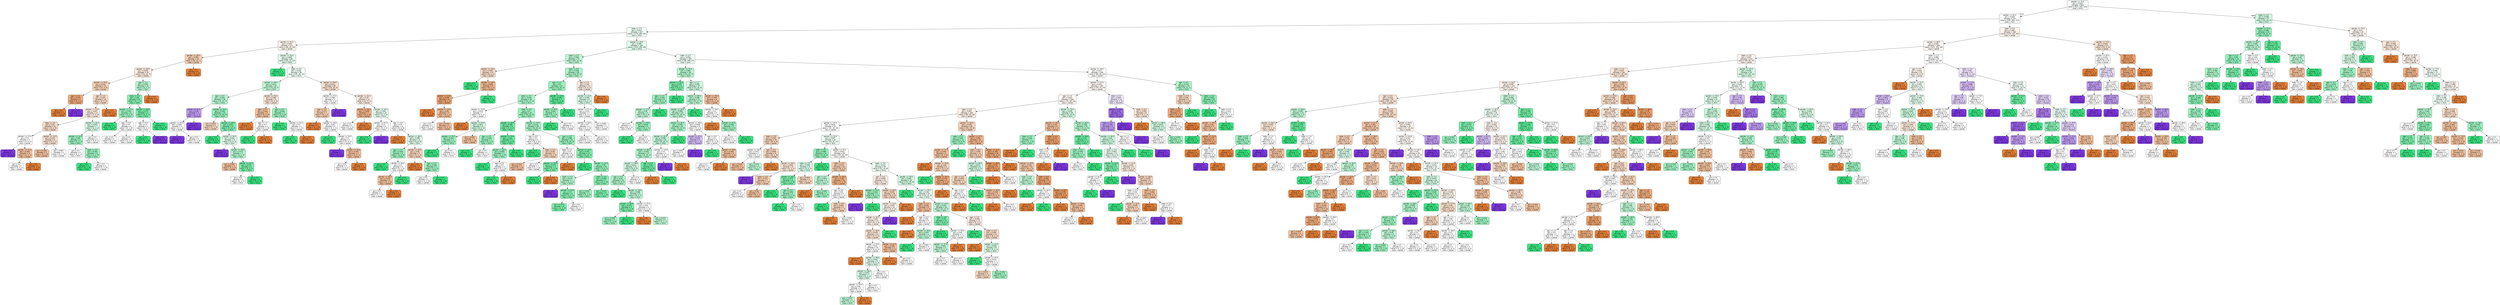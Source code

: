 digraph Tree {
node [shape=box, style="filled, rounded", color="black", fontname="helvetica"] ;
edge [fontname="helvetica"] ;
0 [label="gender <= 74.5\ngini = 0.623\nsamples = 800\nvalue = [327, 342, 131]\nclass = Shirt", fillcolor="#f9fefb"] ;
1 [label="gender <= 52.5\ngini = 0.629\nsamples = 723\nvalue = [296, 300, 127]\nclass = Shirt", fillcolor="#fdfffe"] ;
0 -> 1 [labeldistance=2.5, labelangle=45, headlabel="True"] ;
2 [label="state <= 1.5\ngini = 0.612\nsamples = 427\nvalue = [172, 193, 62]\nclass = Shirt", fillcolor="#effdf5"] ;
1 -> 2 ;
3 [label="gender <= 32.5\ngini = 0.626\nsamples = 111\nvalue = [49, 43, 19]\nclass = Jacket", fillcolor="#fdf4ee"] ;
2 -> 3 ;
4 [label="gender <= 30.5\ngini = 0.584\nsamples = 43\nvalue = [24, 12, 7]\nclass = Jacket", fillcolor="#f5ceb2"] ;
3 -> 4 ;
5 [label="gender <= 26.5\ngini = 0.633\nsamples = 35\nvalue = [16, 12, 7]\nclass = Jacket", fillcolor="#fae9dd"] ;
4 -> 5 ;
6 [label="gender <= 20.5\ngini = 0.612\nsamples = 23\nvalue = [12, 5, 6]\nclass = Jacket", fillcolor="#f6d3b9"] ;
5 -> 6 ;
7 [label="age <= 1.5\ngini = 0.375\nsamples = 4\nvalue = [3, 0, 1]\nclass = Jacket", fillcolor="#eeab7b"] ;
6 -> 7 ;
8 [label="gini = 0.0\nsamples = 3\nvalue = [3, 0, 0]\nclass = Jacket", fillcolor="#e58139"] ;
7 -> 8 ;
9 [label="gini = 0.0\nsamples = 1\nvalue = [0, 0, 1]\nclass = Trousers", fillcolor="#8139e5"] ;
7 -> 9 ;
10 [label="age <= 1.5\ngini = 0.637\nsamples = 19\nvalue = [9, 5, 5]\nclass = Jacket", fillcolor="#f8dbc6"] ;
6 -> 10 ;
11 [label="gender <= 23.5\ngini = 0.657\nsamples = 17\nvalue = [7, 5, 5]\nclass = Jacket", fillcolor="#fbeade"] ;
10 -> 11 ;
12 [label="state <= 0.5\ngini = 0.62\nsamples = 10\nvalue = [5, 2, 3]\nclass = Jacket", fillcolor="#f8dbc6"] ;
11 -> 12 ;
13 [label="gender <= 21.5\ngini = 0.5\nsamples = 4\nvalue = [2, 0, 2]\nclass = Jacket", fillcolor="#ffffff"] ;
12 -> 13 ;
14 [label="gini = 0.0\nsamples = 1\nvalue = [0, 0, 1]\nclass = Trousers", fillcolor="#8139e5"] ;
13 -> 14 ;
15 [label="gender <= 22.5\ngini = 0.444\nsamples = 3\nvalue = [2, 0, 1]\nclass = Jacket", fillcolor="#f2c09c"] ;
13 -> 15 ;
16 [label="gini = 0.5\nsamples = 2\nvalue = [1, 0, 1]\nclass = Jacket", fillcolor="#ffffff"] ;
15 -> 16 ;
17 [label="gini = 0.0\nsamples = 1\nvalue = [1, 0, 0]\nclass = Jacket", fillcolor="#e58139"] ;
15 -> 17 ;
18 [label="gender <= 22.0\ngini = 0.611\nsamples = 6\nvalue = [3, 2, 1]\nclass = Jacket", fillcolor="#f8e0ce"] ;
12 -> 18 ;
19 [label="gini = 0.444\nsamples = 3\nvalue = [2, 1, 0]\nclass = Jacket", fillcolor="#f2c09c"] ;
18 -> 19 ;
20 [label="gini = 0.667\nsamples = 3\nvalue = [1, 1, 1]\nclass = Jacket", fillcolor="#ffffff"] ;
18 -> 20 ;
21 [label="gender <= 25.5\ngini = 0.653\nsamples = 7\nvalue = [2, 3, 2]\nclass = Shirt", fillcolor="#d7fae6"] ;
11 -> 21 ;
22 [label="gender <= 24.5\ngini = 0.56\nsamples = 5\nvalue = [1, 3, 1]\nclass = Shirt", fillcolor="#9cf2c0"] ;
21 -> 22 ;
23 [label="gini = 0.5\nsamples = 2\nvalue = [0, 1, 1]\nclass = Shirt", fillcolor="#ffffff"] ;
22 -> 23 ;
24 [label="state <= 0.5\ngini = 0.444\nsamples = 3\nvalue = [1, 2, 0]\nclass = Shirt", fillcolor="#9cf2c0"] ;
22 -> 24 ;
25 [label="gini = 0.0\nsamples = 1\nvalue = [0, 1, 0]\nclass = Shirt", fillcolor="#39e581"] ;
24 -> 25 ;
26 [label="gini = 0.5\nsamples = 2\nvalue = [1, 1, 0]\nclass = Jacket", fillcolor="#ffffff"] ;
24 -> 26 ;
27 [label="gini = 0.5\nsamples = 2\nvalue = [1, 0, 1]\nclass = Jacket", fillcolor="#ffffff"] ;
21 -> 27 ;
28 [label="gini = 0.0\nsamples = 2\nvalue = [2, 0, 0]\nclass = Jacket", fillcolor="#e58139"] ;
10 -> 28 ;
29 [label="age <= 1.5\ngini = 0.542\nsamples = 12\nvalue = [4, 7, 1]\nclass = Shirt", fillcolor="#b5f5d0"] ;
5 -> 29 ;
30 [label="state <= 0.5\ngini = 0.46\nsamples = 10\nvalue = [2, 7, 1]\nclass = Shirt", fillcolor="#83efb0"] ;
29 -> 30 ;
31 [label="gender <= 27.5\ngini = 0.444\nsamples = 6\nvalue = [2, 4, 0]\nclass = Shirt", fillcolor="#9cf2c0"] ;
30 -> 31 ;
32 [label="gini = 0.0\nsamples = 2\nvalue = [0, 2, 0]\nclass = Shirt", fillcolor="#39e581"] ;
31 -> 32 ;
33 [label="age <= 0.5\ngini = 0.5\nsamples = 4\nvalue = [2, 2, 0]\nclass = Jacket", fillcolor="#ffffff"] ;
31 -> 33 ;
34 [label="gini = 0.5\nsamples = 2\nvalue = [1, 1, 0]\nclass = Jacket", fillcolor="#ffffff"] ;
33 -> 34 ;
35 [label="gini = 0.5\nsamples = 2\nvalue = [1, 1, 0]\nclass = Jacket", fillcolor="#ffffff"] ;
33 -> 35 ;
36 [label="gender <= 29.5\ngini = 0.375\nsamples = 4\nvalue = [0, 3, 1]\nclass = Shirt", fillcolor="#7beeab"] ;
30 -> 36 ;
37 [label="age <= 0.5\ngini = 0.5\nsamples = 2\nvalue = [0, 1, 1]\nclass = Shirt", fillcolor="#ffffff"] ;
36 -> 37 ;
38 [label="gini = 0.0\nsamples = 1\nvalue = [0, 1, 0]\nclass = Shirt", fillcolor="#39e581"] ;
37 -> 38 ;
39 [label="gini = 0.0\nsamples = 1\nvalue = [0, 0, 1]\nclass = Trousers", fillcolor="#8139e5"] ;
37 -> 39 ;
40 [label="gini = 0.0\nsamples = 2\nvalue = [0, 2, 0]\nclass = Shirt", fillcolor="#39e581"] ;
36 -> 40 ;
41 [label="gini = 0.0\nsamples = 2\nvalue = [2, 0, 0]\nclass = Jacket", fillcolor="#e58139"] ;
29 -> 41 ;
42 [label="gini = 0.0\nsamples = 8\nvalue = [8, 0, 0]\nclass = Jacket", fillcolor="#e58139"] ;
4 -> 42 ;
43 [label="gender <= 33.5\ngini = 0.626\nsamples = 68\nvalue = [25, 31, 12]\nclass = Shirt", fillcolor="#e3fbed"] ;
3 -> 43 ;
44 [label="gini = 0.0\nsamples = 3\nvalue = [0, 3, 0]\nclass = Shirt", fillcolor="#39e581"] ;
43 -> 44 ;
45 [label="state <= 0.5\ngini = 0.632\nsamples = 65\nvalue = [25, 28, 12]\nclass = Shirt", fillcolor="#f0fdf6"] ;
43 -> 45 ;
46 [label="gender <= 48.5\ngini = 0.614\nsamples = 35\nvalue = [10, 18, 7]\nclass = Shirt", fillcolor="#c0f7d7"] ;
45 -> 46 ;
47 [label="age <= 0.5\ngini = 0.601\nsamples = 26\nvalue = [5, 14, 7]\nclass = Shirt", fillcolor="#b6f5d1"] ;
46 -> 47 ;
48 [label="gender <= 41.5\ngini = 0.56\nsamples = 5\nvalue = [1, 1, 3]\nclass = Trousers", fillcolor="#c09cf2"] ;
47 -> 48 ;
49 [label="gender <= 37.0\ngini = 0.667\nsamples = 3\nvalue = [1, 1, 1]\nclass = Jacket", fillcolor="#ffffff"] ;
48 -> 49 ;
50 [label="gini = 0.0\nsamples = 1\nvalue = [0, 0, 1]\nclass = Trousers", fillcolor="#8139e5"] ;
49 -> 50 ;
51 [label="gini = 0.5\nsamples = 2\nvalue = [1, 1, 0]\nclass = Jacket", fillcolor="#ffffff"] ;
49 -> 51 ;
52 [label="gini = 0.0\nsamples = 2\nvalue = [0, 0, 2]\nclass = Trousers", fillcolor="#8139e5"] ;
48 -> 52 ;
53 [label="gender <= 34.5\ngini = 0.544\nsamples = 21\nvalue = [4, 13, 4]\nclass = Shirt", fillcolor="#96f1bc"] ;
47 -> 53 ;
54 [label="gini = 0.625\nsamples = 4\nvalue = [2, 1, 1]\nclass = Jacket", fillcolor="#f6d5bd"] ;
53 -> 54 ;
55 [label="gender <= 40.5\ngini = 0.457\nsamples = 17\nvalue = [2, 12, 3]\nclass = Shirt", fillcolor="#80eeae"] ;
53 -> 55 ;
56 [label="gini = 0.0\nsamples = 8\nvalue = [0, 8, 0]\nclass = Shirt", fillcolor="#39e581"] ;
55 -> 56 ;
57 [label="gender <= 44.5\ngini = 0.642\nsamples = 9\nvalue = [2, 4, 3]\nclass = Shirt", fillcolor="#defbea"] ;
55 -> 57 ;
58 [label="gini = 0.0\nsamples = 2\nvalue = [0, 0, 2]\nclass = Trousers", fillcolor="#8139e5"] ;
57 -> 58 ;
59 [label="gender <= 46.5\ngini = 0.571\nsamples = 7\nvalue = [2, 4, 1]\nclass = Shirt", fillcolor="#b0f5cd"] ;
57 -> 59 ;
60 [label="gini = 0.444\nsamples = 3\nvalue = [2, 1, 0]\nclass = Jacket", fillcolor="#f2c09c"] ;
59 -> 60 ;
61 [label="gender <= 47.5\ngini = 0.375\nsamples = 4\nvalue = [0, 3, 1]\nclass = Shirt", fillcolor="#7beeab"] ;
59 -> 61 ;
62 [label="gini = 0.5\nsamples = 2\nvalue = [0, 1, 1]\nclass = Shirt", fillcolor="#ffffff"] ;
61 -> 62 ;
63 [label="gini = 0.0\nsamples = 2\nvalue = [0, 2, 0]\nclass = Shirt", fillcolor="#39e581"] ;
61 -> 63 ;
64 [label="gender <= 50.5\ngini = 0.494\nsamples = 9\nvalue = [5, 4, 0]\nclass = Jacket", fillcolor="#fae6d7"] ;
46 -> 64 ;
65 [label="age <= 0.5\ngini = 0.444\nsamples = 6\nvalue = [4, 2, 0]\nclass = Jacket", fillcolor="#f2c09c"] ;
64 -> 65 ;
66 [label="gini = 0.0\nsamples = 2\nvalue = [2, 0, 0]\nclass = Jacket", fillcolor="#e58139"] ;
65 -> 66 ;
67 [label="age <= 1.5\ngini = 0.5\nsamples = 4\nvalue = [2, 2, 0]\nclass = Jacket", fillcolor="#ffffff"] ;
65 -> 67 ;
68 [label="gini = 0.0\nsamples = 2\nvalue = [0, 2, 0]\nclass = Shirt", fillcolor="#39e581"] ;
67 -> 68 ;
69 [label="gini = 0.0\nsamples = 2\nvalue = [2, 0, 0]\nclass = Jacket", fillcolor="#e58139"] ;
67 -> 69 ;
70 [label="age <= 0.5\ngini = 0.444\nsamples = 3\nvalue = [1, 2, 0]\nclass = Shirt", fillcolor="#9cf2c0"] ;
64 -> 70 ;
71 [label="gini = 0.0\nsamples = 1\nvalue = [0, 1, 0]\nclass = Shirt", fillcolor="#39e581"] ;
70 -> 71 ;
72 [label="gender <= 51.5\ngini = 0.5\nsamples = 2\nvalue = [1, 1, 0]\nclass = Jacket", fillcolor="#ffffff"] ;
70 -> 72 ;
73 [label="gini = 0.0\nsamples = 1\nvalue = [0, 1, 0]\nclass = Shirt", fillcolor="#39e581"] ;
72 -> 73 ;
74 [label="gini = 0.0\nsamples = 1\nvalue = [1, 0, 0]\nclass = Jacket", fillcolor="#e58139"] ;
72 -> 74 ;
75 [label="gender <= 39.5\ngini = 0.611\nsamples = 30\nvalue = [15, 10, 5]\nclass = Jacket", fillcolor="#f8e0ce"] ;
45 -> 75 ;
76 [label="gender <= 37.5\ngini = 0.593\nsamples = 9\nvalue = [4, 1, 4]\nclass = Jacket", fillcolor="#ffffff"] ;
75 -> 76 ;
77 [label="age <= 0.5\ngini = 0.571\nsamples = 7\nvalue = [4, 1, 2]\nclass = Jacket", fillcolor="#f5cdb0"] ;
76 -> 77 ;
78 [label="gini = 0.0\nsamples = 2\nvalue = [2, 0, 0]\nclass = Jacket", fillcolor="#e58139"] ;
77 -> 78 ;
79 [label="gender <= 34.5\ngini = 0.64\nsamples = 5\nvalue = [2, 1, 2]\nclass = Jacket", fillcolor="#ffffff"] ;
77 -> 79 ;
80 [label="gini = 0.0\nsamples = 1\nvalue = [0, 1, 0]\nclass = Shirt", fillcolor="#39e581"] ;
79 -> 80 ;
81 [label="gender <= 35.5\ngini = 0.5\nsamples = 4\nvalue = [2, 0, 2]\nclass = Jacket", fillcolor="#ffffff"] ;
79 -> 81 ;
82 [label="gini = 0.0\nsamples = 1\nvalue = [0, 0, 1]\nclass = Trousers", fillcolor="#8139e5"] ;
81 -> 82 ;
83 [label="gender <= 36.5\ngini = 0.444\nsamples = 3\nvalue = [2, 0, 1]\nclass = Jacket", fillcolor="#f2c09c"] ;
81 -> 83 ;
84 [label="gini = 0.5\nsamples = 2\nvalue = [1, 0, 1]\nclass = Jacket", fillcolor="#ffffff"] ;
83 -> 84 ;
85 [label="gini = 0.0\nsamples = 1\nvalue = [1, 0, 0]\nclass = Jacket", fillcolor="#e58139"] ;
83 -> 85 ;
86 [label="gini = 0.0\nsamples = 2\nvalue = [0, 0, 2]\nclass = Trousers", fillcolor="#8139e5"] ;
76 -> 86 ;
87 [label="gender <= 41.5\ngini = 0.54\nsamples = 21\nvalue = [11, 9, 1]\nclass = Jacket", fillcolor="#fbeade"] ;
75 -> 87 ;
88 [label="gender <= 40.5\ngini = 0.408\nsamples = 7\nvalue = [5, 2, 0]\nclass = Jacket", fillcolor="#efb388"] ;
87 -> 88 ;
89 [label="gini = 0.5\nsamples = 4\nvalue = [2, 2, 0]\nclass = Jacket", fillcolor="#ffffff"] ;
88 -> 89 ;
90 [label="gini = 0.0\nsamples = 3\nvalue = [3, 0, 0]\nclass = Jacket", fillcolor="#e58139"] ;
88 -> 90 ;
91 [label="gender <= 43.5\ngini = 0.561\nsamples = 14\nvalue = [6, 7, 1]\nclass = Shirt", fillcolor="#e6fcef"] ;
87 -> 91 ;
92 [label="gender <= 42.5\ngini = 0.5\nsamples = 2\nvalue = [0, 1, 1]\nclass = Shirt", fillcolor="#ffffff"] ;
91 -> 92 ;
93 [label="gini = 0.0\nsamples = 1\nvalue = [0, 1, 0]\nclass = Shirt", fillcolor="#39e581"] ;
92 -> 93 ;
94 [label="gini = 0.0\nsamples = 1\nvalue = [0, 0, 1]\nclass = Trousers", fillcolor="#8139e5"] ;
92 -> 94 ;
95 [label="age <= 0.5\ngini = 0.5\nsamples = 12\nvalue = [6, 6, 0]\nclass = Jacket", fillcolor="#ffffff"] ;
91 -> 95 ;
96 [label="gini = 0.0\nsamples = 1\nvalue = [1, 0, 0]\nclass = Jacket", fillcolor="#e58139"] ;
95 -> 96 ;
97 [label="gender <= 48.0\ngini = 0.496\nsamples = 11\nvalue = [5, 6, 0]\nclass = Shirt", fillcolor="#defbea"] ;
95 -> 97 ;
98 [label="age <= 1.5\ngini = 0.444\nsamples = 6\nvalue = [2, 4, 0]\nclass = Shirt", fillcolor="#9cf2c0"] ;
97 -> 98 ;
99 [label="gini = 0.0\nsamples = 2\nvalue = [0, 2, 0]\nclass = Shirt", fillcolor="#39e581"] ;
98 -> 99 ;
100 [label="gender <= 46.5\ngini = 0.5\nsamples = 4\nvalue = [2, 2, 0]\nclass = Jacket", fillcolor="#ffffff"] ;
98 -> 100 ;
101 [label="gender <= 45.0\ngini = 0.444\nsamples = 3\nvalue = [2, 1, 0]\nclass = Jacket", fillcolor="#f2c09c"] ;
100 -> 101 ;
102 [label="gini = 0.5\nsamples = 2\nvalue = [1, 1, 0]\nclass = Jacket", fillcolor="#ffffff"] ;
101 -> 102 ;
103 [label="gini = 0.0\nsamples = 1\nvalue = [1, 0, 0]\nclass = Jacket", fillcolor="#e58139"] ;
101 -> 103 ;
104 [label="gini = 0.0\nsamples = 1\nvalue = [0, 1, 0]\nclass = Shirt", fillcolor="#39e581"] ;
100 -> 104 ;
105 [label="gender <= 50.5\ngini = 0.48\nsamples = 5\nvalue = [3, 2, 0]\nclass = Jacket", fillcolor="#f6d5bd"] ;
97 -> 105 ;
106 [label="gini = 0.0\nsamples = 2\nvalue = [2, 0, 0]\nclass = Jacket", fillcolor="#e58139"] ;
105 -> 106 ;
107 [label="age <= 1.5\ngini = 0.444\nsamples = 3\nvalue = [1, 2, 0]\nclass = Shirt", fillcolor="#9cf2c0"] ;
105 -> 107 ;
108 [label="gini = 0.5\nsamples = 2\nvalue = [1, 1, 0]\nclass = Jacket", fillcolor="#ffffff"] ;
107 -> 108 ;
109 [label="gini = 0.0\nsamples = 1\nvalue = [0, 1, 0]\nclass = Shirt", fillcolor="#39e581"] ;
107 -> 109 ;
110 [label="gender <= 25.5\ngini = 0.605\nsamples = 316\nvalue = [123, 150, 43]\nclass = Shirt", fillcolor="#e3fbed"] ;
2 -> 110 ;
111 [label="state <= 2.5\ngini = 0.548\nsamples = 72\nvalue = [25, 41, 6]\nclass = Shirt", fillcolor="#bcf6d4"] ;
110 -> 111 ;
112 [label="gender <= 20.5\ngini = 0.562\nsamples = 11\nvalue = [6, 4, 1]\nclass = Jacket", fillcolor="#f8dbc6"] ;
111 -> 112 ;
113 [label="gini = 0.0\nsamples = 2\nvalue = [0, 2, 0]\nclass = Shirt", fillcolor="#39e581"] ;
112 -> 113 ;
114 [label="gender <= 24.5\ngini = 0.494\nsamples = 9\nvalue = [6, 2, 1]\nclass = Jacket", fillcolor="#f0b78e"] ;
112 -> 114 ;
115 [label="gender <= 21.5\ngini = 0.406\nsamples = 8\nvalue = [6, 1, 1]\nclass = Jacket", fillcolor="#eca572"] ;
114 -> 115 ;
116 [label="gini = 0.0\nsamples = 3\nvalue = [3, 0, 0]\nclass = Jacket", fillcolor="#e58139"] ;
115 -> 116 ;
117 [label="gender <= 23.0\ngini = 0.56\nsamples = 5\nvalue = [3, 1, 1]\nclass = Jacket", fillcolor="#f2c09c"] ;
115 -> 117 ;
118 [label="gini = 0.5\nsamples = 2\nvalue = [1, 1, 0]\nclass = Jacket", fillcolor="#ffffff"] ;
117 -> 118 ;
119 [label="gini = 0.444\nsamples = 3\nvalue = [2, 0, 1]\nclass = Jacket", fillcolor="#f2c09c"] ;
117 -> 119 ;
120 [label="gini = 0.0\nsamples = 1\nvalue = [0, 1, 0]\nclass = Shirt", fillcolor="#39e581"] ;
114 -> 120 ;
121 [label="state <= 6.5\ngini = 0.528\nsamples = 61\nvalue = [19, 37, 5]\nclass = Shirt", fillcolor="#aaf4c9"] ;
111 -> 121 ;
122 [label="age <= 1.5\ngini = 0.5\nsamples = 51\nvalue = [14, 33, 4]\nclass = Shirt", fillcolor="#99f2be"] ;
121 -> 122 ;
123 [label="state <= 3.5\ngini = 0.528\nsamples = 44\nvalue = [13, 27, 4]\nclass = Shirt", fillcolor="#a6f3c6"] ;
122 -> 123 ;
124 [label="gender <= 22.0\ngini = 0.612\nsamples = 7\nvalue = [3, 3, 1]\nclass = Jacket", fillcolor="#ffffff"] ;
123 -> 124 ;
125 [label="gini = 0.0\nsamples = 1\nvalue = [1, 0, 0]\nclass = Jacket", fillcolor="#e58139"] ;
124 -> 125 ;
126 [label="gender <= 24.5\ngini = 0.611\nsamples = 6\nvalue = [2, 3, 1]\nclass = Shirt", fillcolor="#cef8e0"] ;
124 -> 126 ;
127 [label="gender <= 23.5\ngini = 0.444\nsamples = 3\nvalue = [0, 2, 1]\nclass = Shirt", fillcolor="#9cf2c0"] ;
126 -> 127 ;
128 [label="gini = 0.0\nsamples = 1\nvalue = [0, 1, 0]\nclass = Shirt", fillcolor="#39e581"] ;
127 -> 128 ;
129 [label="gini = 0.5\nsamples = 2\nvalue = [0, 1, 1]\nclass = Shirt", fillcolor="#ffffff"] ;
127 -> 129 ;
130 [label="gini = 0.444\nsamples = 3\nvalue = [2, 1, 0]\nclass = Jacket", fillcolor="#f2c09c"] ;
126 -> 130 ;
131 [label="state <= 4.5\ngini = 0.5\nsamples = 37\nvalue = [10, 24, 3]\nclass = Shirt", fillcolor="#98f2be"] ;
123 -> 131 ;
132 [label="gender <= 20.5\ngini = 0.406\nsamples = 8\nvalue = [1, 6, 1]\nclass = Shirt", fillcolor="#72eca5"] ;
131 -> 132 ;
133 [label="age <= 0.5\ngini = 0.444\nsamples = 3\nvalue = [0, 2, 1]\nclass = Shirt", fillcolor="#9cf2c0"] ;
132 -> 133 ;
134 [label="gini = 0.0\nsamples = 1\nvalue = [0, 1, 0]\nclass = Shirt", fillcolor="#39e581"] ;
133 -> 134 ;
135 [label="gini = 0.5\nsamples = 2\nvalue = [0, 1, 1]\nclass = Shirt", fillcolor="#ffffff"] ;
133 -> 135 ;
136 [label="gender <= 23.5\ngini = 0.32\nsamples = 5\nvalue = [1, 4, 0]\nclass = Shirt", fillcolor="#6aeca0"] ;
132 -> 136 ;
137 [label="gender <= 22.0\ngini = 0.444\nsamples = 3\nvalue = [1, 2, 0]\nclass = Shirt", fillcolor="#9cf2c0"] ;
136 -> 137 ;
138 [label="gini = 0.0\nsamples = 1\nvalue = [0, 1, 0]\nclass = Shirt", fillcolor="#39e581"] ;
137 -> 138 ;
139 [label="age <= 0.5\ngini = 0.5\nsamples = 2\nvalue = [1, 1, 0]\nclass = Jacket", fillcolor="#ffffff"] ;
137 -> 139 ;
140 [label="gini = 0.0\nsamples = 1\nvalue = [0, 1, 0]\nclass = Shirt", fillcolor="#39e581"] ;
139 -> 140 ;
141 [label="gini = 0.0\nsamples = 1\nvalue = [1, 0, 0]\nclass = Jacket", fillcolor="#e58139"] ;
139 -> 141 ;
142 [label="gini = 0.0\nsamples = 2\nvalue = [0, 2, 0]\nclass = Shirt", fillcolor="#39e581"] ;
136 -> 142 ;
143 [label="gender <= 20.5\ngini = 0.514\nsamples = 29\nvalue = [9, 18, 2]\nclass = Shirt", fillcolor="#a6f3c6"] ;
131 -> 143 ;
144 [label="age <= 0.5\ngini = 0.5\nsamples = 6\nvalue = [3, 3, 0]\nclass = Jacket", fillcolor="#ffffff"] ;
143 -> 144 ;
145 [label="gini = 0.0\nsamples = 1\nvalue = [0, 1, 0]\nclass = Shirt", fillcolor="#39e581"] ;
144 -> 145 ;
146 [label="state <= 5.5\ngini = 0.48\nsamples = 5\nvalue = [3, 2, 0]\nclass = Jacket", fillcolor="#f6d5bd"] ;
144 -> 146 ;
147 [label="gini = 0.444\nsamples = 3\nvalue = [2, 1, 0]\nclass = Jacket", fillcolor="#f2c09c"] ;
146 -> 147 ;
148 [label="gini = 0.5\nsamples = 2\nvalue = [1, 1, 0]\nclass = Jacket", fillcolor="#ffffff"] ;
146 -> 148 ;
149 [label="age <= 0.5\ngini = 0.499\nsamples = 23\nvalue = [6, 15, 2]\nclass = Shirt", fillcolor="#96f1bc"] ;
143 -> 149 ;
150 [label="state <= 5.5\ngini = 0.5\nsamples = 6\nvalue = [3, 3, 0]\nclass = Jacket", fillcolor="#ffffff"] ;
149 -> 150 ;
151 [label="gender <= 24.5\ngini = 0.375\nsamples = 4\nvalue = [1, 3, 0]\nclass = Shirt", fillcolor="#7beeab"] ;
150 -> 151 ;
152 [label="gini = 0.0\nsamples = 3\nvalue = [0, 3, 0]\nclass = Shirt", fillcolor="#39e581"] ;
151 -> 152 ;
153 [label="gini = 0.0\nsamples = 1\nvalue = [1, 0, 0]\nclass = Jacket", fillcolor="#e58139"] ;
151 -> 153 ;
154 [label="gini = 0.0\nsamples = 2\nvalue = [2, 0, 0]\nclass = Jacket", fillcolor="#e58139"] ;
150 -> 154 ;
155 [label="gender <= 22.5\ngini = 0.457\nsamples = 17\nvalue = [3, 12, 2]\nclass = Shirt", fillcolor="#80eeae"] ;
149 -> 155 ;
156 [label="gini = 0.0\nsamples = 3\nvalue = [0, 3, 0]\nclass = Shirt", fillcolor="#39e581"] ;
155 -> 156 ;
157 [label="gender <= 24.5\ngini = 0.52\nsamples = 14\nvalue = [3, 9, 2]\nclass = Shirt", fillcolor="#93f1ba"] ;
155 -> 157 ;
158 [label="state <= 5.5\ngini = 0.571\nsamples = 7\nvalue = [1, 4, 2]\nclass = Shirt", fillcolor="#b0f5cd"] ;
157 -> 158 ;
159 [label="gini = 0.0\nsamples = 1\nvalue = [0, 0, 1]\nclass = Trousers", fillcolor="#8139e5"] ;
158 -> 159 ;
160 [label="gender <= 23.5\ngini = 0.5\nsamples = 6\nvalue = [1, 4, 1]\nclass = Shirt", fillcolor="#88efb3"] ;
158 -> 160 ;
161 [label="gini = 0.375\nsamples = 4\nvalue = [1, 3, 0]\nclass = Shirt", fillcolor="#7beeab"] ;
160 -> 161 ;
162 [label="gini = 0.5\nsamples = 2\nvalue = [0, 1, 1]\nclass = Shirt", fillcolor="#ffffff"] ;
160 -> 162 ;
163 [label="state <= 5.5\ngini = 0.408\nsamples = 7\nvalue = [2, 5, 0]\nclass = Shirt", fillcolor="#88efb3"] ;
157 -> 163 ;
164 [label="gini = 0.444\nsamples = 3\nvalue = [1, 2, 0]\nclass = Shirt", fillcolor="#9cf2c0"] ;
163 -> 164 ;
165 [label="gini = 0.375\nsamples = 4\nvalue = [1, 3, 0]\nclass = Shirt", fillcolor="#7beeab"] ;
163 -> 165 ;
166 [label="gender <= 21.5\ngini = 0.245\nsamples = 7\nvalue = [1, 6, 0]\nclass = Shirt", fillcolor="#5ae996"] ;
122 -> 166 ;
167 [label="gender <= 20.5\ngini = 0.444\nsamples = 3\nvalue = [1, 2, 0]\nclass = Shirt", fillcolor="#9cf2c0"] ;
166 -> 167 ;
168 [label="gini = 0.0\nsamples = 1\nvalue = [0, 1, 0]\nclass = Shirt", fillcolor="#39e581"] ;
167 -> 168 ;
169 [label="gini = 0.5\nsamples = 2\nvalue = [1, 1, 0]\nclass = Jacket", fillcolor="#ffffff"] ;
167 -> 169 ;
170 [label="gini = 0.0\nsamples = 4\nvalue = [0, 4, 0]\nclass = Shirt", fillcolor="#39e581"] ;
166 -> 170 ;
171 [label="age <= 1.5\ngini = 0.58\nsamples = 10\nvalue = [5, 4, 1]\nclass = Jacket", fillcolor="#fbeade"] ;
121 -> 171 ;
172 [label="gender <= 23.5\ngini = 0.594\nsamples = 8\nvalue = [3, 4, 1]\nclass = Shirt", fillcolor="#d7fae6"] ;
171 -> 172 ;
173 [label="gender <= 21.5\ngini = 0.612\nsamples = 7\nvalue = [3, 3, 1]\nclass = Jacket", fillcolor="#ffffff"] ;
172 -> 173 ;
174 [label="gender <= 20.5\ngini = 0.5\nsamples = 4\nvalue = [2, 2, 0]\nclass = Jacket", fillcolor="#ffffff"] ;
173 -> 174 ;
175 [label="gini = 0.5\nsamples = 2\nvalue = [1, 1, 0]\nclass = Jacket", fillcolor="#ffffff"] ;
174 -> 175 ;
176 [label="gini = 0.5\nsamples = 2\nvalue = [1, 1, 0]\nclass = Jacket", fillcolor="#ffffff"] ;
174 -> 176 ;
177 [label="gini = 0.667\nsamples = 3\nvalue = [1, 1, 1]\nclass = Jacket", fillcolor="#ffffff"] ;
173 -> 177 ;
178 [label="gini = 0.0\nsamples = 1\nvalue = [0, 1, 0]\nclass = Shirt", fillcolor="#39e581"] ;
172 -> 178 ;
179 [label="gini = 0.0\nsamples = 2\nvalue = [2, 0, 0]\nclass = Jacket", fillcolor="#e58139"] ;
171 -> 179 ;
180 [label="state <= 2.5\ngini = 0.616\nsamples = 244\nvalue = [98, 109, 37]\nclass = Shirt", fillcolor="#f0fdf6"] ;
110 -> 180 ;
181 [label="gender <= 33.0\ngini = 0.584\nsamples = 45\nvalue = [13, 25, 7]\nclass = Shirt", fillcolor="#b5f5d0"] ;
180 -> 181 ;
182 [label="gender <= 31.0\ngini = 0.375\nsamples = 8\nvalue = [0, 6, 2]\nclass = Shirt", fillcolor="#7beeab"] ;
181 -> 182 ;
183 [label="age <= 1.5\ngini = 0.444\nsamples = 6\nvalue = [0, 4, 2]\nclass = Shirt", fillcolor="#9cf2c0"] ;
182 -> 183 ;
184 [label="gender <= 27.5\ngini = 0.48\nsamples = 5\nvalue = [0, 3, 2]\nclass = Shirt", fillcolor="#bdf6d5"] ;
183 -> 184 ;
185 [label="gini = 0.5\nsamples = 2\nvalue = [0, 1, 1]\nclass = Shirt", fillcolor="#ffffff"] ;
184 -> 185 ;
186 [label="gender <= 29.5\ngini = 0.444\nsamples = 3\nvalue = [0, 2, 1]\nclass = Shirt", fillcolor="#9cf2c0"] ;
184 -> 186 ;
187 [label="gini = 0.0\nsamples = 1\nvalue = [0, 1, 0]\nclass = Shirt", fillcolor="#39e581"] ;
186 -> 187 ;
188 [label="gini = 0.5\nsamples = 2\nvalue = [0, 1, 1]\nclass = Shirt", fillcolor="#ffffff"] ;
186 -> 188 ;
189 [label="gini = 0.0\nsamples = 1\nvalue = [0, 1, 0]\nclass = Shirt", fillcolor="#39e581"] ;
183 -> 189 ;
190 [label="gini = 0.0\nsamples = 2\nvalue = [0, 2, 0]\nclass = Shirt", fillcolor="#39e581"] ;
182 -> 190 ;
191 [label="age <= 1.5\ngini = 0.595\nsamples = 37\nvalue = [13, 19, 5]\nclass = Shirt", fillcolor="#cef8e0"] ;
181 -> 191 ;
192 [label="gender <= 50.5\ngini = 0.589\nsamples = 31\nvalue = [9, 17, 5]\nclass = Shirt", fillcolor="#b7f6d1"] ;
191 -> 192 ;
193 [label="gender <= 46.5\ngini = 0.598\nsamples = 30\nvalue = [9, 16, 5]\nclass = Shirt", fillcolor="#bdf6d5"] ;
192 -> 193 ;
194 [label="gender <= 45.5\ngini = 0.558\nsamples = 22\nvalue = [6, 13, 3]\nclass = Shirt", fillcolor="#a8f4c8"] ;
193 -> 194 ;
195 [label="gender <= 43.5\ngini = 0.598\nsamples = 19\nvalue = [6, 10, 3]\nclass = Shirt", fillcolor="#c2f7d8"] ;
194 -> 195 ;
196 [label="gender <= 40.0\ngini = 0.554\nsamples = 17\nvalue = [5, 10, 2]\nclass = Shirt", fillcolor="#acf4ca"] ;
195 -> 196 ;
197 [label="gender <= 38.5\ngini = 0.611\nsamples = 12\nvalue = [4, 6, 2]\nclass = Shirt", fillcolor="#cef8e0"] ;
196 -> 197 ;
198 [label="age <= 0.5\ngini = 0.54\nsamples = 10\nvalue = [3, 6, 1]\nclass = Shirt", fillcolor="#aaf4c9"] ;
197 -> 198 ;
199 [label="gini = 0.0\nsamples = 1\nvalue = [0, 1, 0]\nclass = Shirt", fillcolor="#39e581"] ;
198 -> 199 ;
200 [label="gender <= 36.5\ngini = 0.568\nsamples = 9\nvalue = [3, 5, 1]\nclass = Shirt", fillcolor="#bdf6d5"] ;
198 -> 200 ;
201 [label="gender <= 35.0\ngini = 0.375\nsamples = 4\nvalue = [1, 3, 0]\nclass = Shirt", fillcolor="#7beeab"] ;
200 -> 201 ;
202 [label="gini = 0.444\nsamples = 3\nvalue = [1, 2, 0]\nclass = Shirt", fillcolor="#9cf2c0"] ;
201 -> 202 ;
203 [label="gini = 0.0\nsamples = 1\nvalue = [0, 1, 0]\nclass = Shirt", fillcolor="#39e581"] ;
201 -> 203 ;
204 [label="gender <= 37.5\ngini = 0.64\nsamples = 5\nvalue = [2, 2, 1]\nclass = Jacket", fillcolor="#ffffff"] ;
200 -> 204 ;
205 [label="gini = 0.0\nsamples = 1\nvalue = [1, 0, 0]\nclass = Jacket", fillcolor="#e58139"] ;
204 -> 205 ;
206 [label="gini = 0.625\nsamples = 4\nvalue = [1, 2, 1]\nclass = Shirt", fillcolor="#bdf6d5"] ;
204 -> 206 ;
207 [label="gini = 0.5\nsamples = 2\nvalue = [1, 0, 1]\nclass = Jacket", fillcolor="#ffffff"] ;
197 -> 207 ;
208 [label="age <= 0.5\ngini = 0.32\nsamples = 5\nvalue = [1, 4, 0]\nclass = Shirt", fillcolor="#6aeca0"] ;
196 -> 208 ;
209 [label="gini = 0.0\nsamples = 1\nvalue = [1, 0, 0]\nclass = Jacket", fillcolor="#e58139"] ;
208 -> 209 ;
210 [label="gini = 0.0\nsamples = 4\nvalue = [0, 4, 0]\nclass = Shirt", fillcolor="#39e581"] ;
208 -> 210 ;
211 [label="gender <= 44.5\ngini = 0.5\nsamples = 2\nvalue = [1, 0, 1]\nclass = Jacket", fillcolor="#ffffff"] ;
195 -> 211 ;
212 [label="gini = 0.0\nsamples = 1\nvalue = [0, 0, 1]\nclass = Trousers", fillcolor="#8139e5"] ;
211 -> 212 ;
213 [label="gini = 0.0\nsamples = 1\nvalue = [1, 0, 0]\nclass = Jacket", fillcolor="#e58139"] ;
211 -> 213 ;
214 [label="gini = 0.0\nsamples = 3\nvalue = [0, 3, 0]\nclass = Shirt", fillcolor="#39e581"] ;
194 -> 214 ;
215 [label="gender <= 48.5\ngini = 0.656\nsamples = 8\nvalue = [3, 3, 2]\nclass = Jacket", fillcolor="#ffffff"] ;
193 -> 215 ;
216 [label="gender <= 47.5\ngini = 0.625\nsamples = 4\nvalue = [1, 1, 2]\nclass = Trousers", fillcolor="#d5bdf6"] ;
215 -> 216 ;
217 [label="gini = 0.667\nsamples = 3\nvalue = [1, 1, 1]\nclass = Jacket", fillcolor="#ffffff"] ;
216 -> 217 ;
218 [label="gini = 0.0\nsamples = 1\nvalue = [0, 0, 1]\nclass = Trousers", fillcolor="#8139e5"] ;
216 -> 218 ;
219 [label="age <= 0.5\ngini = 0.5\nsamples = 4\nvalue = [2, 2, 0]\nclass = Jacket", fillcolor="#ffffff"] ;
215 -> 219 ;
220 [label="gini = 0.0\nsamples = 1\nvalue = [0, 1, 0]\nclass = Shirt", fillcolor="#39e581"] ;
219 -> 220 ;
221 [label="gender <= 49.5\ngini = 0.444\nsamples = 3\nvalue = [2, 1, 0]\nclass = Jacket", fillcolor="#f2c09c"] ;
219 -> 221 ;
222 [label="gini = 0.5\nsamples = 2\nvalue = [1, 1, 0]\nclass = Jacket", fillcolor="#ffffff"] ;
221 -> 222 ;
223 [label="gini = 0.0\nsamples = 1\nvalue = [1, 0, 0]\nclass = Jacket", fillcolor="#e58139"] ;
221 -> 223 ;
224 [label="gini = 0.0\nsamples = 1\nvalue = [0, 1, 0]\nclass = Shirt", fillcolor="#39e581"] ;
192 -> 224 ;
225 [label="gender <= 49.0\ngini = 0.444\nsamples = 6\nvalue = [4, 2, 0]\nclass = Jacket", fillcolor="#f2c09c"] ;
191 -> 225 ;
226 [label="gender <= 34.5\ngini = 0.5\nsamples = 4\nvalue = [2, 2, 0]\nclass = Jacket", fillcolor="#ffffff"] ;
225 -> 226 ;
227 [label="gini = 0.0\nsamples = 1\nvalue = [1, 0, 0]\nclass = Jacket", fillcolor="#e58139"] ;
226 -> 227 ;
228 [label="gender <= 41.5\ngini = 0.444\nsamples = 3\nvalue = [1, 2, 0]\nclass = Shirt", fillcolor="#9cf2c0"] ;
226 -> 228 ;
229 [label="gini = 0.5\nsamples = 2\nvalue = [1, 1, 0]\nclass = Jacket", fillcolor="#ffffff"] ;
228 -> 229 ;
230 [label="gini = 0.0\nsamples = 1\nvalue = [0, 1, 0]\nclass = Shirt", fillcolor="#39e581"] ;
228 -> 230 ;
231 [label="gini = 0.0\nsamples = 2\nvalue = [2, 0, 0]\nclass = Jacket", fillcolor="#e58139"] ;
225 -> 231 ;
232 [label="gender <= 49.5\ngini = 0.617\nsamples = 199\nvalue = [85, 84, 30]\nclass = Jacket", fillcolor="#fffefd"] ;
180 -> 232 ;
233 [label="gender <= 47.5\ngini = 0.621\nsamples = 181\nvalue = [79, 73, 29]\nclass = Jacket", fillcolor="#fef8f4"] ;
232 -> 233 ;
234 [label="age <= 1.5\ngini = 0.612\nsamples = 168\nvalue = [75, 69, 24]\nclass = Jacket", fillcolor="#fdf7f3"] ;
233 -> 234 ;
235 [label="state <= 5.5\ngini = 0.601\nsamples = 140\nvalue = [66, 56, 18]\nclass = Jacket", fillcolor="#fcf0e7"] ;
234 -> 235 ;
236 [label="gender <= 27.5\ngini = 0.619\nsamples = 97\nvalue = [41, 41, 15]\nclass = Jacket", fillcolor="#ffffff"] ;
235 -> 236 ;
237 [label="state <= 3.5\ngini = 0.625\nsamples = 16\nvalue = [8, 4, 4]\nclass = Jacket", fillcolor="#f6d5bd"] ;
236 -> 237 ;
238 [label="gender <= 26.5\ngini = 0.612\nsamples = 7\nvalue = [3, 3, 1]\nclass = Jacket", fillcolor="#ffffff"] ;
237 -> 238 ;
239 [label="gini = 0.444\nsamples = 3\nvalue = [2, 1, 0]\nclass = Jacket", fillcolor="#f2c09c"] ;
238 -> 239 ;
240 [label="gini = 0.625\nsamples = 4\nvalue = [1, 2, 1]\nclass = Shirt", fillcolor="#bdf6d5"] ;
238 -> 240 ;
241 [label="age <= 0.5\ngini = 0.568\nsamples = 9\nvalue = [5, 1, 3]\nclass = Jacket", fillcolor="#f6d5bd"] ;
237 -> 241 ;
242 [label="gini = 0.0\nsamples = 1\nvalue = [1, 0, 0]\nclass = Jacket", fillcolor="#e58139"] ;
241 -> 242 ;
243 [label="gender <= 26.5\ngini = 0.594\nsamples = 8\nvalue = [4, 1, 3]\nclass = Jacket", fillcolor="#fae6d7"] ;
241 -> 243 ;
244 [label="gini = 0.0\nsamples = 1\nvalue = [0, 0, 1]\nclass = Trousers", fillcolor="#8139e5"] ;
243 -> 244 ;
245 [label="state <= 4.5\ngini = 0.571\nsamples = 7\nvalue = [4, 1, 2]\nclass = Jacket", fillcolor="#f5cdb0"] ;
243 -> 245 ;
246 [label="gini = 0.5\nsamples = 2\nvalue = [1, 0, 1]\nclass = Jacket", fillcolor="#ffffff"] ;
245 -> 246 ;
247 [label="gini = 0.56\nsamples = 5\nvalue = [3, 1, 1]\nclass = Jacket", fillcolor="#f2c09c"] ;
245 -> 247 ;
248 [label="gender <= 29.5\ngini = 0.607\nsamples = 81\nvalue = [33, 37, 11]\nclass = Shirt", fillcolor="#eefdf4"] ;
236 -> 248 ;
249 [label="state <= 4.5\ngini = 0.486\nsamples = 12\nvalue = [3, 8, 1]\nclass = Shirt", fillcolor="#91f1b9"] ;
248 -> 249 ;
250 [label="state <= 3.5\ngini = 0.594\nsamples = 8\nvalue = [3, 4, 1]\nclass = Shirt", fillcolor="#d7fae6"] ;
249 -> 250 ;
251 [label="gender <= 28.5\ngini = 0.375\nsamples = 4\nvalue = [1, 3, 0]\nclass = Shirt", fillcolor="#7beeab"] ;
250 -> 251 ;
252 [label="gini = 0.0\nsamples = 1\nvalue = [0, 1, 0]\nclass = Shirt", fillcolor="#39e581"] ;
251 -> 252 ;
253 [label="age <= 0.5\ngini = 0.444\nsamples = 3\nvalue = [1, 2, 0]\nclass = Shirt", fillcolor="#9cf2c0"] ;
251 -> 253 ;
254 [label="gini = 0.0\nsamples = 1\nvalue = [0, 1, 0]\nclass = Shirt", fillcolor="#39e581"] ;
253 -> 254 ;
255 [label="gini = 0.5\nsamples = 2\nvalue = [1, 1, 0]\nclass = Jacket", fillcolor="#ffffff"] ;
253 -> 255 ;
256 [label="gini = 0.625\nsamples = 4\nvalue = [2, 1, 1]\nclass = Jacket", fillcolor="#f6d5bd"] ;
250 -> 256 ;
257 [label="gini = 0.0\nsamples = 4\nvalue = [0, 4, 0]\nclass = Shirt", fillcolor="#39e581"] ;
249 -> 257 ;
258 [label="gender <= 32.5\ngini = 0.613\nsamples = 69\nvalue = [30, 29, 10]\nclass = Jacket", fillcolor="#fefcfa"] ;
248 -> 258 ;
259 [label="state <= 3.5\ngini = 0.571\nsamples = 14\nvalue = [8, 4, 2]\nclass = Jacket", fillcolor="#f5cdb0"] ;
258 -> 259 ;
260 [label="age <= 0.5\ngini = 0.625\nsamples = 4\nvalue = [1, 2, 1]\nclass = Shirt", fillcolor="#bdf6d5"] ;
259 -> 260 ;
261 [label="gini = 0.0\nsamples = 1\nvalue = [1, 0, 0]\nclass = Jacket", fillcolor="#e58139"] ;
260 -> 261 ;
262 [label="gini = 0.444\nsamples = 3\nvalue = [0, 2, 1]\nclass = Shirt", fillcolor="#9cf2c0"] ;
260 -> 262 ;
263 [label="gender <= 30.5\ngini = 0.46\nsamples = 10\nvalue = [7, 2, 1]\nclass = Jacket", fillcolor="#efb083"] ;
259 -> 263 ;
264 [label="age <= 0.5\ngini = 0.64\nsamples = 5\nvalue = [2, 2, 1]\nclass = Jacket", fillcolor="#ffffff"] ;
263 -> 264 ;
265 [label="gini = 0.0\nsamples = 1\nvalue = [0, 1, 0]\nclass = Shirt", fillcolor="#39e581"] ;
264 -> 265 ;
266 [label="state <= 4.5\ngini = 0.625\nsamples = 4\nvalue = [2, 1, 1]\nclass = Jacket", fillcolor="#f6d5bd"] ;
264 -> 266 ;
267 [label="gini = 0.0\nsamples = 1\nvalue = [1, 0, 0]\nclass = Jacket", fillcolor="#e58139"] ;
266 -> 267 ;
268 [label="gini = 0.667\nsamples = 3\nvalue = [1, 1, 1]\nclass = Jacket", fillcolor="#ffffff"] ;
266 -> 268 ;
269 [label="gini = 0.0\nsamples = 5\nvalue = [5, 0, 0]\nclass = Jacket", fillcolor="#e58139"] ;
263 -> 269 ;
270 [label="state <= 3.5\ngini = 0.612\nsamples = 55\nvalue = [22, 25, 8]\nclass = Shirt", fillcolor="#edfdf4"] ;
258 -> 270 ;
271 [label="age <= 0.5\ngini = 0.649\nsamples = 21\nvalue = [9, 7, 5]\nclass = Jacket", fillcolor="#fbede3"] ;
270 -> 271 ;
272 [label="gender <= 41.5\ngini = 0.444\nsamples = 3\nvalue = [0, 2, 1]\nclass = Shirt", fillcolor="#9cf2c0"] ;
271 -> 272 ;
273 [label="gini = 0.0\nsamples = 1\nvalue = [0, 0, 1]\nclass = Trousers", fillcolor="#8139e5"] ;
272 -> 273 ;
274 [label="gini = 0.0\nsamples = 2\nvalue = [0, 2, 0]\nclass = Shirt", fillcolor="#39e581"] ;
272 -> 274 ;
275 [label="gender <= 44.5\ngini = 0.623\nsamples = 18\nvalue = [9, 5, 4]\nclass = Jacket", fillcolor="#f7d8c2"] ;
271 -> 275 ;
276 [label="gender <= 43.5\ngini = 0.658\nsamples = 15\nvalue = [6, 5, 4]\nclass = Jacket", fillcolor="#fcf2eb"] ;
275 -> 276 ;
277 [label="gender <= 42.5\ngini = 0.643\nsamples = 14\nvalue = [6, 5, 3]\nclass = Jacket", fillcolor="#fcf1e9"] ;
276 -> 277 ;
278 [label="gender <= 40.0\ngini = 0.639\nsamples = 13\nvalue = [6, 4, 3]\nclass = Jacket", fillcolor="#f9e3d3"] ;
277 -> 278 ;
279 [label="gender <= 33.5\ngini = 0.64\nsamples = 10\nvalue = [4, 4, 2]\nclass = Jacket", fillcolor="#ffffff"] ;
278 -> 279 ;
280 [label="gini = 0.0\nsamples = 1\nvalue = [1, 0, 0]\nclass = Jacket", fillcolor="#e58139"] ;
279 -> 280 ;
281 [label="gender <= 38.0\ngini = 0.642\nsamples = 9\nvalue = [3, 4, 2]\nclass = Shirt", fillcolor="#defbea"] ;
279 -> 281 ;
282 [label="gender <= 36.0\ngini = 0.653\nsamples = 7\nvalue = [2, 3, 2]\nclass = Shirt", fillcolor="#d7fae6"] ;
281 -> 282 ;
283 [label="gender <= 34.5\ngini = 0.64\nsamples = 5\nvalue = [2, 2, 1]\nclass = Jacket", fillcolor="#ffffff"] ;
282 -> 283 ;
284 [label="gini = 0.625\nsamples = 4\nvalue = [1, 2, 1]\nclass = Shirt", fillcolor="#bdf6d5"] ;
283 -> 284 ;
285 [label="gini = 0.0\nsamples = 1\nvalue = [1, 0, 0]\nclass = Jacket", fillcolor="#e58139"] ;
283 -> 285 ;
286 [label="gini = 0.5\nsamples = 2\nvalue = [0, 1, 1]\nclass = Shirt", fillcolor="#ffffff"] ;
282 -> 286 ;
287 [label="gini = 0.5\nsamples = 2\nvalue = [1, 1, 0]\nclass = Jacket", fillcolor="#ffffff"] ;
281 -> 287 ;
288 [label="gender <= 41.5\ngini = 0.444\nsamples = 3\nvalue = [2, 0, 1]\nclass = Jacket", fillcolor="#f2c09c"] ;
278 -> 288 ;
289 [label="gini = 0.0\nsamples = 1\nvalue = [1, 0, 0]\nclass = Jacket", fillcolor="#e58139"] ;
288 -> 289 ;
290 [label="gini = 0.5\nsamples = 2\nvalue = [1, 0, 1]\nclass = Jacket", fillcolor="#ffffff"] ;
288 -> 290 ;
291 [label="gini = 0.0\nsamples = 1\nvalue = [0, 1, 0]\nclass = Shirt", fillcolor="#39e581"] ;
277 -> 291 ;
292 [label="gini = 0.0\nsamples = 1\nvalue = [0, 0, 1]\nclass = Trousers", fillcolor="#8139e5"] ;
276 -> 292 ;
293 [label="gini = 0.0\nsamples = 3\nvalue = [3, 0, 0]\nclass = Jacket", fillcolor="#e58139"] ;
275 -> 293 ;
294 [label="gender <= 33.5\ngini = 0.566\nsamples = 34\nvalue = [13, 18, 3]\nclass = Shirt", fillcolor="#d0f9e1"] ;
270 -> 294 ;
295 [label="gini = 0.0\nsamples = 3\nvalue = [0, 3, 0]\nclass = Shirt", fillcolor="#39e581"] ;
294 -> 295 ;
296 [label="gender <= 35.5\ngini = 0.581\nsamples = 31\nvalue = [13, 15, 3]\nclass = Shirt", fillcolor="#e9fcf1"] ;
294 -> 296 ;
297 [label="state <= 4.5\ngini = 0.531\nsamples = 8\nvalue = [5, 2, 1]\nclass = Jacket", fillcolor="#f2c09c"] ;
296 -> 297 ;
298 [label="gini = 0.0\nsamples = 3\nvalue = [3, 0, 0]\nclass = Jacket", fillcolor="#e58139"] ;
297 -> 298 ;
299 [label="age <= 0.5\ngini = 0.64\nsamples = 5\nvalue = [2, 2, 1]\nclass = Jacket", fillcolor="#ffffff"] ;
297 -> 299 ;
300 [label="gini = 0.0\nsamples = 1\nvalue = [1, 0, 0]\nclass = Jacket", fillcolor="#e58139"] ;
299 -> 300 ;
301 [label="gender <= 34.5\ngini = 0.625\nsamples = 4\nvalue = [1, 2, 1]\nclass = Shirt", fillcolor="#bdf6d5"] ;
299 -> 301 ;
302 [label="gini = 0.0\nsamples = 1\nvalue = [0, 1, 0]\nclass = Shirt", fillcolor="#39e581"] ;
301 -> 302 ;
303 [label="gini = 0.667\nsamples = 3\nvalue = [1, 1, 1]\nclass = Jacket", fillcolor="#ffffff"] ;
301 -> 303 ;
304 [label="gender <= 43.5\ngini = 0.552\nsamples = 23\nvalue = [8, 13, 2]\nclass = Shirt", fillcolor="#bdf6d5"] ;
296 -> 304 ;
305 [label="state <= 4.5\ngini = 0.43\nsamples = 11\nvalue = [2, 8, 1]\nclass = Shirt", fillcolor="#7beeab"] ;
304 -> 305 ;
306 [label="gini = 0.0\nsamples = 6\nvalue = [0, 6, 0]\nclass = Shirt", fillcolor="#39e581"] ;
305 -> 306 ;
307 [label="gender <= 38.5\ngini = 0.64\nsamples = 5\nvalue = [2, 2, 1]\nclass = Jacket", fillcolor="#ffffff"] ;
305 -> 307 ;
308 [label="gender <= 37.0\ngini = 0.625\nsamples = 4\nvalue = [1, 2, 1]\nclass = Shirt", fillcolor="#bdf6d5"] ;
307 -> 308 ;
309 [label="gini = 0.5\nsamples = 2\nvalue = [1, 1, 0]\nclass = Jacket", fillcolor="#ffffff"] ;
308 -> 309 ;
310 [label="gini = 0.5\nsamples = 2\nvalue = [0, 1, 1]\nclass = Shirt", fillcolor="#ffffff"] ;
308 -> 310 ;
311 [label="gini = 0.0\nsamples = 1\nvalue = [1, 0, 0]\nclass = Jacket", fillcolor="#e58139"] ;
307 -> 311 ;
312 [label="age <= 0.5\ngini = 0.569\nsamples = 12\nvalue = [6, 5, 1]\nclass = Jacket", fillcolor="#fbede3"] ;
304 -> 312 ;
313 [label="gini = 0.0\nsamples = 1\nvalue = [0, 1, 0]\nclass = Shirt", fillcolor="#39e581"] ;
312 -> 313 ;
314 [label="state <= 4.5\ngini = 0.562\nsamples = 11\nvalue = [6, 4, 1]\nclass = Jacket", fillcolor="#f8dbc6"] ;
312 -> 314 ;
315 [label="gini = 0.0\nsamples = 3\nvalue = [3, 0, 0]\nclass = Jacket", fillcolor="#e58139"] ;
314 -> 315 ;
316 [label="gender <= 44.5\ngini = 0.594\nsamples = 8\nvalue = [3, 4, 1]\nclass = Shirt", fillcolor="#d7fae6"] ;
314 -> 316 ;
317 [label="gini = 0.0\nsamples = 1\nvalue = [0, 1, 0]\nclass = Shirt", fillcolor="#39e581"] ;
316 -> 317 ;
318 [label="gender <= 45.5\ngini = 0.612\nsamples = 7\nvalue = [3, 3, 1]\nclass = Jacket", fillcolor="#ffffff"] ;
316 -> 318 ;
319 [label="gini = 0.625\nsamples = 4\nvalue = [2, 1, 1]\nclass = Jacket", fillcolor="#f6d5bd"] ;
318 -> 319 ;
320 [label="gini = 0.444\nsamples = 3\nvalue = [1, 2, 0]\nclass = Shirt", fillcolor="#9cf2c0"] ;
318 -> 320 ;
321 [label="gender <= 32.5\ngini = 0.535\nsamples = 43\nvalue = [25, 15, 3]\nclass = Jacket", fillcolor="#f6d2b8"] ;
235 -> 321 ;
322 [label="state <= 6.5\ngini = 0.444\nsamples = 12\nvalue = [4, 8, 0]\nclass = Shirt", fillcolor="#9cf2c0"] ;
321 -> 322 ;
323 [label="gender <= 27.5\ngini = 0.444\nsamples = 6\nvalue = [4, 2, 0]\nclass = Jacket", fillcolor="#f2c09c"] ;
322 -> 323 ;
324 [label="gini = 0.0\nsamples = 1\nvalue = [1, 0, 0]\nclass = Jacket", fillcolor="#e58139"] ;
323 -> 324 ;
325 [label="gender <= 29.0\ngini = 0.48\nsamples = 5\nvalue = [3, 2, 0]\nclass = Jacket", fillcolor="#f6d5bd"] ;
323 -> 325 ;
326 [label="gini = 0.0\nsamples = 1\nvalue = [0, 1, 0]\nclass = Shirt", fillcolor="#39e581"] ;
325 -> 326 ;
327 [label="gender <= 31.5\ngini = 0.375\nsamples = 4\nvalue = [3, 1, 0]\nclass = Jacket", fillcolor="#eeab7b"] ;
325 -> 327 ;
328 [label="gini = 0.0\nsamples = 2\nvalue = [2, 0, 0]\nclass = Jacket", fillcolor="#e58139"] ;
327 -> 328 ;
329 [label="age <= 0.5\ngini = 0.5\nsamples = 2\nvalue = [1, 1, 0]\nclass = Jacket", fillcolor="#ffffff"] ;
327 -> 329 ;
330 [label="gini = 0.0\nsamples = 1\nvalue = [1, 0, 0]\nclass = Jacket", fillcolor="#e58139"] ;
329 -> 330 ;
331 [label="gini = 0.0\nsamples = 1\nvalue = [0, 1, 0]\nclass = Shirt", fillcolor="#39e581"] ;
329 -> 331 ;
332 [label="gini = 0.0\nsamples = 6\nvalue = [0, 6, 0]\nclass = Shirt", fillcolor="#39e581"] ;
322 -> 332 ;
333 [label="gender <= 37.5\ngini = 0.481\nsamples = 31\nvalue = [21, 7, 3]\nclass = Jacket", fillcolor="#f0b68c"] ;
321 -> 333 ;
334 [label="state <= 6.5\ngini = 0.595\nsamples = 11\nvalue = [6, 3, 2]\nclass = Jacket", fillcolor="#f5d0b5"] ;
333 -> 334 ;
335 [label="gender <= 36.5\ngini = 0.611\nsamples = 6\nvalue = [2, 3, 1]\nclass = Shirt", fillcolor="#cef8e0"] ;
334 -> 335 ;
336 [label="age <= 0.5\ngini = 0.625\nsamples = 4\nvalue = [2, 1, 1]\nclass = Jacket", fillcolor="#f6d5bd"] ;
335 -> 336 ;
337 [label="gini = 0.0\nsamples = 1\nvalue = [0, 1, 0]\nclass = Shirt", fillcolor="#39e581"] ;
336 -> 337 ;
338 [label="gender <= 35.0\ngini = 0.444\nsamples = 3\nvalue = [2, 0, 1]\nclass = Jacket", fillcolor="#f2c09c"] ;
336 -> 338 ;
339 [label="gini = 0.0\nsamples = 1\nvalue = [1, 0, 0]\nclass = Jacket", fillcolor="#e58139"] ;
338 -> 339 ;
340 [label="gini = 0.5\nsamples = 2\nvalue = [1, 0, 1]\nclass = Jacket", fillcolor="#ffffff"] ;
338 -> 340 ;
341 [label="gini = 0.0\nsamples = 2\nvalue = [0, 2, 0]\nclass = Shirt", fillcolor="#39e581"] ;
335 -> 341 ;
342 [label="gender <= 36.5\ngini = 0.32\nsamples = 5\nvalue = [4, 0, 1]\nclass = Jacket", fillcolor="#eca06a"] ;
334 -> 342 ;
343 [label="gini = 0.0\nsamples = 3\nvalue = [3, 0, 0]\nclass = Jacket", fillcolor="#e58139"] ;
342 -> 343 ;
344 [label="gini = 0.5\nsamples = 2\nvalue = [1, 0, 1]\nclass = Jacket", fillcolor="#ffffff"] ;
342 -> 344 ;
345 [label="gender <= 41.5\ngini = 0.395\nsamples = 20\nvalue = [15, 4, 1]\nclass = Jacket", fillcolor="#eda877"] ;
333 -> 345 ;
346 [label="gini = 0.0\nsamples = 7\nvalue = [7, 0, 0]\nclass = Jacket", fillcolor="#e58139"] ;
345 -> 346 ;
347 [label="gender <= 43.5\ngini = 0.521\nsamples = 13\nvalue = [8, 4, 1]\nclass = Jacket", fillcolor="#f3c7a7"] ;
345 -> 347 ;
348 [label="state <= 6.5\ngini = 0.48\nsamples = 5\nvalue = [2, 3, 0]\nclass = Shirt", fillcolor="#bdf6d5"] ;
347 -> 348 ;
349 [label="gini = 0.0\nsamples = 2\nvalue = [2, 0, 0]\nclass = Jacket", fillcolor="#e58139"] ;
348 -> 349 ;
350 [label="gini = 0.0\nsamples = 3\nvalue = [0, 3, 0]\nclass = Shirt", fillcolor="#39e581"] ;
348 -> 350 ;
351 [label="state <= 6.5\ngini = 0.406\nsamples = 8\nvalue = [6, 1, 1]\nclass = Jacket", fillcolor="#eca572"] ;
347 -> 351 ;
352 [label="gender <= 44.5\ngini = 0.5\nsamples = 2\nvalue = [1, 1, 0]\nclass = Jacket", fillcolor="#ffffff"] ;
351 -> 352 ;
353 [label="gini = 0.0\nsamples = 1\nvalue = [1, 0, 0]\nclass = Jacket", fillcolor="#e58139"] ;
352 -> 353 ;
354 [label="gini = 0.0\nsamples = 1\nvalue = [0, 1, 0]\nclass = Shirt", fillcolor="#39e581"] ;
352 -> 354 ;
355 [label="gender <= 45.5\ngini = 0.278\nsamples = 6\nvalue = [5, 0, 1]\nclass = Jacket", fillcolor="#ea9a61"] ;
351 -> 355 ;
356 [label="gini = 0.0\nsamples = 3\nvalue = [3, 0, 0]\nclass = Jacket", fillcolor="#e58139"] ;
355 -> 356 ;
357 [label="gender <= 46.5\ngini = 0.444\nsamples = 3\nvalue = [2, 0, 1]\nclass = Jacket", fillcolor="#f2c09c"] ;
355 -> 357 ;
358 [label="gini = 0.5\nsamples = 2\nvalue = [1, 0, 1]\nclass = Jacket", fillcolor="#ffffff"] ;
357 -> 358 ;
359 [label="gini = 0.0\nsamples = 1\nvalue = [1, 0, 0]\nclass = Jacket", fillcolor="#e58139"] ;
357 -> 359 ;
360 [label="gender <= 33.5\ngini = 0.635\nsamples = 28\nvalue = [9, 13, 6]\nclass = Shirt", fillcolor="#d5fae4"] ;
234 -> 360 ;
361 [label="gender <= 26.5\ngini = 0.531\nsamples = 8\nvalue = [5, 2, 1]\nclass = Jacket", fillcolor="#f2c09c"] ;
360 -> 361 ;
362 [label="state <= 3.5\ngini = 0.444\nsamples = 3\nvalue = [1, 2, 0]\nclass = Shirt", fillcolor="#9cf2c0"] ;
361 -> 362 ;
363 [label="gini = 0.0\nsamples = 1\nvalue = [1, 0, 0]\nclass = Jacket", fillcolor="#e58139"] ;
362 -> 363 ;
364 [label="gini = 0.0\nsamples = 2\nvalue = [0, 2, 0]\nclass = Shirt", fillcolor="#39e581"] ;
362 -> 364 ;
365 [label="state <= 4.5\ngini = 0.32\nsamples = 5\nvalue = [4, 0, 1]\nclass = Jacket", fillcolor="#eca06a"] ;
361 -> 365 ;
366 [label="state <= 3.5\ngini = 0.5\nsamples = 2\nvalue = [1, 0, 1]\nclass = Jacket", fillcolor="#ffffff"] ;
365 -> 366 ;
367 [label="gini = 0.0\nsamples = 1\nvalue = [1, 0, 0]\nclass = Jacket", fillcolor="#e58139"] ;
366 -> 367 ;
368 [label="gini = 0.0\nsamples = 1\nvalue = [0, 0, 1]\nclass = Trousers", fillcolor="#8139e5"] ;
366 -> 368 ;
369 [label="gini = 0.0\nsamples = 3\nvalue = [3, 0, 0]\nclass = Jacket", fillcolor="#e58139"] ;
365 -> 369 ;
370 [label="gender <= 40.5\ngini = 0.595\nsamples = 20\nvalue = [4, 11, 5]\nclass = Shirt", fillcolor="#b0f5cd"] ;
360 -> 370 ;
371 [label="gender <= 39.0\ngini = 0.32\nsamples = 5\nvalue = [0, 4, 1]\nclass = Shirt", fillcolor="#6aeca0"] ;
370 -> 371 ;
372 [label="state <= 6.5\ngini = 0.444\nsamples = 3\nvalue = [0, 2, 1]\nclass = Shirt", fillcolor="#9cf2c0"] ;
371 -> 372 ;
373 [label="gini = 0.5\nsamples = 2\nvalue = [0, 1, 1]\nclass = Shirt", fillcolor="#ffffff"] ;
372 -> 373 ;
374 [label="gini = 0.0\nsamples = 1\nvalue = [0, 1, 0]\nclass = Shirt", fillcolor="#39e581"] ;
372 -> 374 ;
375 [label="gini = 0.0\nsamples = 2\nvalue = [0, 2, 0]\nclass = Shirt", fillcolor="#39e581"] ;
371 -> 375 ;
376 [label="gender <= 46.5\ngini = 0.64\nsamples = 15\nvalue = [4, 7, 4]\nclass = Shirt", fillcolor="#c9f8dd"] ;
370 -> 376 ;
377 [label="state <= 4.5\ngini = 0.663\nsamples = 13\nvalue = [4, 5, 4]\nclass = Shirt", fillcolor="#e9fcf1"] ;
376 -> 377 ;
378 [label="gender <= 43.5\ngini = 0.375\nsamples = 4\nvalue = [0, 3, 1]\nclass = Shirt", fillcolor="#7beeab"] ;
377 -> 378 ;
379 [label="gender <= 42.5\ngini = 0.5\nsamples = 2\nvalue = [0, 1, 1]\nclass = Shirt", fillcolor="#ffffff"] ;
378 -> 379 ;
380 [label="gini = 0.0\nsamples = 1\nvalue = [0, 1, 0]\nclass = Shirt", fillcolor="#39e581"] ;
379 -> 380 ;
381 [label="gini = 0.0\nsamples = 1\nvalue = [0, 0, 1]\nclass = Trousers", fillcolor="#8139e5"] ;
379 -> 381 ;
382 [label="gini = 0.0\nsamples = 2\nvalue = [0, 2, 0]\nclass = Shirt", fillcolor="#39e581"] ;
378 -> 382 ;
383 [label="gender <= 41.5\ngini = 0.642\nsamples = 9\nvalue = [4, 2, 3]\nclass = Jacket", fillcolor="#fbeade"] ;
377 -> 383 ;
384 [label="gini = 0.0\nsamples = 1\nvalue = [0, 0, 1]\nclass = Trousers", fillcolor="#8139e5"] ;
383 -> 384 ;
385 [label="gender <= 44.0\ngini = 0.625\nsamples = 8\nvalue = [4, 2, 2]\nclass = Jacket", fillcolor="#f6d5bd"] ;
383 -> 385 ;
386 [label="state <= 5.5\ngini = 0.64\nsamples = 5\nvalue = [2, 2, 1]\nclass = Jacket", fillcolor="#ffffff"] ;
385 -> 386 ;
387 [label="gini = 0.0\nsamples = 1\nvalue = [0, 1, 0]\nclass = Shirt", fillcolor="#39e581"] ;
386 -> 387 ;
388 [label="gender <= 42.5\ngini = 0.625\nsamples = 4\nvalue = [2, 1, 1]\nclass = Jacket", fillcolor="#f6d5bd"] ;
386 -> 388 ;
389 [label="gini = 0.0\nsamples = 1\nvalue = [1, 0, 0]\nclass = Jacket", fillcolor="#e58139"] ;
388 -> 389 ;
390 [label="gini = 0.667\nsamples = 3\nvalue = [1, 1, 1]\nclass = Jacket", fillcolor="#ffffff"] ;
388 -> 390 ;
391 [label="state <= 5.5\ngini = 0.444\nsamples = 3\nvalue = [2, 0, 1]\nclass = Jacket", fillcolor="#f2c09c"] ;
385 -> 391 ;
392 [label="gini = 0.0\nsamples = 1\nvalue = [1, 0, 0]\nclass = Jacket", fillcolor="#e58139"] ;
391 -> 392 ;
393 [label="state <= 6.5\ngini = 0.5\nsamples = 2\nvalue = [1, 0, 1]\nclass = Jacket", fillcolor="#ffffff"] ;
391 -> 393 ;
394 [label="gini = 0.0\nsamples = 1\nvalue = [0, 0, 1]\nclass = Trousers", fillcolor="#8139e5"] ;
393 -> 394 ;
395 [label="gini = 0.0\nsamples = 1\nvalue = [1, 0, 0]\nclass = Jacket", fillcolor="#e58139"] ;
393 -> 395 ;
396 [label="gini = 0.0\nsamples = 2\nvalue = [0, 2, 0]\nclass = Shirt", fillcolor="#39e581"] ;
376 -> 396 ;
397 [label="state <= 5.5\ngini = 0.663\nsamples = 13\nvalue = [4, 4, 5]\nclass = Trousers", fillcolor="#f1e9fc"] ;
233 -> 397 ;
398 [label="gender <= 48.5\ngini = 0.32\nsamples = 5\nvalue = [0, 1, 4]\nclass = Trousers", fillcolor="#a06aec"] ;
397 -> 398 ;
399 [label="state <= 4.5\ngini = 0.444\nsamples = 3\nvalue = [0, 1, 2]\nclass = Trousers", fillcolor="#c09cf2"] ;
398 -> 399 ;
400 [label="age <= 1.5\ngini = 0.5\nsamples = 2\nvalue = [0, 1, 1]\nclass = Shirt", fillcolor="#ffffff"] ;
399 -> 400 ;
401 [label="gini = 0.0\nsamples = 1\nvalue = [0, 1, 0]\nclass = Shirt", fillcolor="#39e581"] ;
400 -> 401 ;
402 [label="gini = 0.0\nsamples = 1\nvalue = [0, 0, 1]\nclass = Trousers", fillcolor="#8139e5"] ;
400 -> 402 ;
403 [label="gini = 0.0\nsamples = 1\nvalue = [0, 0, 1]\nclass = Trousers", fillcolor="#8139e5"] ;
399 -> 403 ;
404 [label="gini = 0.0\nsamples = 2\nvalue = [0, 0, 2]\nclass = Trousers", fillcolor="#8139e5"] ;
398 -> 404 ;
405 [label="state <= 6.5\ngini = 0.594\nsamples = 8\nvalue = [4, 3, 1]\nclass = Jacket", fillcolor="#fae6d7"] ;
397 -> 405 ;
406 [label="gini = 0.0\nsamples = 2\nvalue = [2, 0, 0]\nclass = Jacket", fillcolor="#e58139"] ;
405 -> 406 ;
407 [label="gender <= 48.5\ngini = 0.611\nsamples = 6\nvalue = [2, 3, 1]\nclass = Shirt", fillcolor="#cef8e0"] ;
405 -> 407 ;
408 [label="gini = 0.667\nsamples = 3\nvalue = [1, 1, 1]\nclass = Jacket", fillcolor="#ffffff"] ;
407 -> 408 ;
409 [label="gini = 0.444\nsamples = 3\nvalue = [1, 2, 0]\nclass = Shirt", fillcolor="#9cf2c0"] ;
407 -> 409 ;
410 [label="age <= 0.5\ngini = 0.512\nsamples = 18\nvalue = [6, 11, 1]\nclass = Shirt", fillcolor="#acf4ca"] ;
232 -> 410 ;
411 [label="state <= 5.5\ngini = 0.48\nsamples = 5\nvalue = [3, 2, 0]\nclass = Jacket", fillcolor="#f6d5bd"] ;
410 -> 411 ;
412 [label="state <= 3.5\ngini = 0.375\nsamples = 4\nvalue = [3, 1, 0]\nclass = Jacket", fillcolor="#eeab7b"] ;
411 -> 412 ;
413 [label="gini = 0.5\nsamples = 2\nvalue = [1, 1, 0]\nclass = Jacket", fillcolor="#ffffff"] ;
412 -> 413 ;
414 [label="gini = 0.0\nsamples = 2\nvalue = [2, 0, 0]\nclass = Jacket", fillcolor="#e58139"] ;
412 -> 414 ;
415 [label="gini = 0.0\nsamples = 1\nvalue = [0, 1, 0]\nclass = Shirt", fillcolor="#39e581"] ;
411 -> 415 ;
416 [label="state <= 4.5\ngini = 0.462\nsamples = 13\nvalue = [3, 9, 1]\nclass = Shirt", fillcolor="#88efb3"] ;
410 -> 416 ;
417 [label="gini = 0.0\nsamples = 6\nvalue = [0, 6, 0]\nclass = Shirt", fillcolor="#39e581"] ;
416 -> 417 ;
418 [label="state <= 6.5\ngini = 0.612\nsamples = 7\nvalue = [3, 3, 1]\nclass = Jacket", fillcolor="#ffffff"] ;
416 -> 418 ;
419 [label="gender <= 50.5\ngini = 0.56\nsamples = 5\nvalue = [3, 1, 1]\nclass = Jacket", fillcolor="#f2c09c"] ;
418 -> 419 ;
420 [label="gini = 0.0\nsamples = 1\nvalue = [0, 1, 0]\nclass = Shirt", fillcolor="#39e581"] ;
419 -> 420 ;
421 [label="gender <= 51.5\ngini = 0.375\nsamples = 4\nvalue = [3, 0, 1]\nclass = Jacket", fillcolor="#eeab7b"] ;
419 -> 421 ;
422 [label="gini = 0.0\nsamples = 2\nvalue = [2, 0, 0]\nclass = Jacket", fillcolor="#e58139"] ;
421 -> 422 ;
423 [label="state <= 5.5\ngini = 0.5\nsamples = 2\nvalue = [1, 0, 1]\nclass = Jacket", fillcolor="#ffffff"] ;
421 -> 423 ;
424 [label="gini = 0.0\nsamples = 1\nvalue = [0, 0, 1]\nclass = Trousers", fillcolor="#8139e5"] ;
423 -> 424 ;
425 [label="gini = 0.0\nsamples = 1\nvalue = [1, 0, 0]\nclass = Jacket", fillcolor="#e58139"] ;
423 -> 425 ;
426 [label="gini = 0.0\nsamples = 2\nvalue = [0, 2, 0]\nclass = Shirt", fillcolor="#39e581"] ;
418 -> 426 ;
427 [label="state <= 6.5\ngini = 0.646\nsamples = 296\nvalue = [124, 107, 65]\nclass = Jacket", fillcolor="#fdf4ed"] ;
1 -> 427 ;
428 [label="gender <= 68.5\ngini = 0.643\nsamples = 269\nvalue = [111, 102, 56]\nclass = Jacket", fillcolor="#fef8f4"] ;
427 -> 428 ;
429 [label="state <= 4.5\ngini = 0.627\nsamples = 214\nvalue = [94, 83, 37]\nclass = Jacket", fillcolor="#fdf4ee"] ;
428 -> 429 ;
430 [label="state <= 3.5\ngini = 0.615\nsamples = 161\nvalue = [77, 58, 26]\nclass = Jacket", fillcolor="#fae8da"] ;
429 -> 430 ;
431 [label="gender <= 64.5\ngini = 0.626\nsamples = 122\nvalue = [54, 47, 21]\nclass = Jacket", fillcolor="#fdf3ed"] ;
430 -> 431 ;
432 [label="age <= 0.5\ngini = 0.618\nsamples = 93\nvalue = [45, 32, 16]\nclass = Jacket", fillcolor="#f9e4d5"] ;
431 -> 432 ;
433 [label="gender <= 58.5\ngini = 0.592\nsamples = 13\nvalue = [4, 7, 2]\nclass = Shirt", fillcolor="#bdf6d5"] ;
432 -> 433 ;
434 [label="gender <= 56.5\ngini = 0.653\nsamples = 7\nvalue = [3, 2, 2]\nclass = Jacket", fillcolor="#fae6d7"] ;
433 -> 434 ;
435 [label="state <= 2.5\ngini = 0.444\nsamples = 3\nvalue = [1, 2, 0]\nclass = Shirt", fillcolor="#9cf2c0"] ;
434 -> 435 ;
436 [label="gini = 0.0\nsamples = 1\nvalue = [1, 0, 0]\nclass = Jacket", fillcolor="#e58139"] ;
435 -> 436 ;
437 [label="gini = 0.0\nsamples = 2\nvalue = [0, 2, 0]\nclass = Shirt", fillcolor="#39e581"] ;
435 -> 437 ;
438 [label="state <= 1.5\ngini = 0.5\nsamples = 4\nvalue = [2, 0, 2]\nclass = Jacket", fillcolor="#ffffff"] ;
434 -> 438 ;
439 [label="gini = 0.0\nsamples = 1\nvalue = [0, 0, 1]\nclass = Trousers", fillcolor="#8139e5"] ;
438 -> 439 ;
440 [label="gender <= 57.5\ngini = 0.444\nsamples = 3\nvalue = [2, 0, 1]\nclass = Jacket", fillcolor="#f2c09c"] ;
438 -> 440 ;
441 [label="gini = 0.0\nsamples = 1\nvalue = [1, 0, 0]\nclass = Jacket", fillcolor="#e58139"] ;
440 -> 441 ;
442 [label="gini = 0.5\nsamples = 2\nvalue = [1, 0, 1]\nclass = Jacket", fillcolor="#ffffff"] ;
440 -> 442 ;
443 [label="gender <= 63.5\ngini = 0.278\nsamples = 6\nvalue = [1, 5, 0]\nclass = Shirt", fillcolor="#61ea9a"] ;
433 -> 443 ;
444 [label="gini = 0.0\nsamples = 4\nvalue = [0, 4, 0]\nclass = Shirt", fillcolor="#39e581"] ;
443 -> 444 ;
445 [label="state <= 1.5\ngini = 0.5\nsamples = 2\nvalue = [1, 1, 0]\nclass = Jacket", fillcolor="#ffffff"] ;
443 -> 445 ;
446 [label="gini = 0.0\nsamples = 1\nvalue = [0, 1, 0]\nclass = Shirt", fillcolor="#39e581"] ;
445 -> 446 ;
447 [label="gini = 0.0\nsamples = 1\nvalue = [1, 0, 0]\nclass = Jacket", fillcolor="#e58139"] ;
445 -> 447 ;
448 [label="state <= 1.5\ngini = 0.609\nsamples = 80\nvalue = [41, 25, 14]\nclass = Jacket", fillcolor="#f7dac5"] ;
432 -> 448 ;
449 [label="gender <= 57.5\ngini = 0.555\nsamples = 40\nvalue = [24, 10, 6]\nclass = Jacket", fillcolor="#f3c4a3"] ;
448 -> 449 ;
450 [label="state <= 0.5\ngini = 0.526\nsamples = 17\nvalue = [10, 6, 1]\nclass = Jacket", fillcolor="#f6d1b7"] ;
449 -> 450 ;
451 [label="gender <= 53.5\ngini = 0.346\nsamples = 9\nvalue = [7, 2, 0]\nclass = Jacket", fillcolor="#eca572"] ;
450 -> 451 ;
452 [label="gini = 0.5\nsamples = 4\nvalue = [2, 2, 0]\nclass = Jacket", fillcolor="#ffffff"] ;
451 -> 452 ;
453 [label="gini = 0.0\nsamples = 5\nvalue = [5, 0, 0]\nclass = Jacket", fillcolor="#e58139"] ;
451 -> 453 ;
454 [label="gender <= 54.0\ngini = 0.594\nsamples = 8\nvalue = [3, 4, 1]\nclass = Shirt", fillcolor="#d7fae6"] ;
450 -> 454 ;
455 [label="gini = 0.667\nsamples = 3\nvalue = [1, 1, 1]\nclass = Jacket", fillcolor="#ffffff"] ;
454 -> 455 ;
456 [label="gender <= 55.5\ngini = 0.48\nsamples = 5\nvalue = [2, 3, 0]\nclass = Shirt", fillcolor="#bdf6d5"] ;
454 -> 456 ;
457 [label="gini = 0.0\nsamples = 1\nvalue = [0, 1, 0]\nclass = Shirt", fillcolor="#39e581"] ;
456 -> 457 ;
458 [label="gender <= 56.5\ngini = 0.5\nsamples = 4\nvalue = [2, 2, 0]\nclass = Jacket", fillcolor="#ffffff"] ;
456 -> 458 ;
459 [label="gini = 0.0\nsamples = 1\nvalue = [1, 0, 0]\nclass = Jacket", fillcolor="#e58139"] ;
458 -> 459 ;
460 [label="gini = 0.444\nsamples = 3\nvalue = [1, 2, 0]\nclass = Shirt", fillcolor="#9cf2c0"] ;
458 -> 460 ;
461 [label="gender <= 58.5\ngini = 0.552\nsamples = 23\nvalue = [14, 4, 5]\nclass = Jacket", fillcolor="#f2c09c"] ;
449 -> 461 ;
462 [label="gini = 0.0\nsamples = 1\nvalue = [0, 0, 1]\nclass = Trousers", fillcolor="#8139e5"] ;
461 -> 462 ;
463 [label="age <= 1.5\ngini = 0.529\nsamples = 22\nvalue = [14, 4, 4]\nclass = Jacket", fillcolor="#f1b991"] ;
461 -> 463 ;
464 [label="gender <= 63.5\ngini = 0.512\nsamples = 17\nvalue = [11, 2, 4]\nclass = Jacket", fillcolor="#f1bb94"] ;
463 -> 464 ;
465 [label="gender <= 62.0\ngini = 0.397\nsamples = 11\nvalue = [8, 0, 3]\nclass = Jacket", fillcolor="#efb083"] ;
464 -> 465 ;
466 [label="gender <= 60.5\ngini = 0.346\nsamples = 9\nvalue = [7, 0, 2]\nclass = Jacket", fillcolor="#eca572"] ;
465 -> 466 ;
467 [label="state <= 0.5\ngini = 0.444\nsamples = 6\nvalue = [4, 0, 2]\nclass = Jacket", fillcolor="#f2c09c"] ;
466 -> 467 ;
468 [label="gender <= 59.5\ngini = 0.375\nsamples = 4\nvalue = [3, 0, 1]\nclass = Jacket", fillcolor="#eeab7b"] ;
467 -> 468 ;
469 [label="gini = 0.444\nsamples = 3\nvalue = [2, 0, 1]\nclass = Jacket", fillcolor="#f2c09c"] ;
468 -> 469 ;
470 [label="gini = 0.0\nsamples = 1\nvalue = [1, 0, 0]\nclass = Jacket", fillcolor="#e58139"] ;
468 -> 470 ;
471 [label="gender <= 59.5\ngini = 0.5\nsamples = 2\nvalue = [1, 0, 1]\nclass = Jacket", fillcolor="#ffffff"] ;
467 -> 471 ;
472 [label="gini = 0.0\nsamples = 1\nvalue = [1, 0, 0]\nclass = Jacket", fillcolor="#e58139"] ;
471 -> 472 ;
473 [label="gini = 0.0\nsamples = 1\nvalue = [0, 0, 1]\nclass = Trousers", fillcolor="#8139e5"] ;
471 -> 473 ;
474 [label="gini = 0.0\nsamples = 3\nvalue = [3, 0, 0]\nclass = Jacket", fillcolor="#e58139"] ;
466 -> 474 ;
475 [label="gini = 0.5\nsamples = 2\nvalue = [1, 0, 1]\nclass = Jacket", fillcolor="#ffffff"] ;
465 -> 475 ;
476 [label="state <= 0.5\ngini = 0.611\nsamples = 6\nvalue = [3, 2, 1]\nclass = Jacket", fillcolor="#f8e0ce"] ;
464 -> 476 ;
477 [label="gini = 0.0\nsamples = 1\nvalue = [0, 1, 0]\nclass = Shirt", fillcolor="#39e581"] ;
476 -> 477 ;
478 [label="gini = 0.56\nsamples = 5\nvalue = [3, 1, 1]\nclass = Jacket", fillcolor="#f2c09c"] ;
476 -> 478 ;
479 [label="gender <= 60.5\ngini = 0.48\nsamples = 5\nvalue = [3, 2, 0]\nclass = Jacket", fillcolor="#f6d5bd"] ;
463 -> 479 ;
480 [label="gender <= 59.5\ngini = 0.444\nsamples = 3\nvalue = [1, 2, 0]\nclass = Shirt", fillcolor="#9cf2c0"] ;
479 -> 480 ;
481 [label="gini = 0.5\nsamples = 2\nvalue = [1, 1, 0]\nclass = Jacket", fillcolor="#ffffff"] ;
480 -> 481 ;
482 [label="gini = 0.0\nsamples = 1\nvalue = [0, 1, 0]\nclass = Shirt", fillcolor="#39e581"] ;
480 -> 482 ;
483 [label="gini = 0.0\nsamples = 2\nvalue = [2, 0, 0]\nclass = Jacket", fillcolor="#e58139"] ;
479 -> 483 ;
484 [label="gender <= 63.5\ngini = 0.639\nsamples = 40\nvalue = [17, 15, 8]\nclass = Jacket", fillcolor="#fdf5ef"] ;
448 -> 484 ;
485 [label="gender <= 54.0\ngini = 0.622\nsamples = 37\nvalue = [16, 15, 6]\nclass = Jacket", fillcolor="#fef9f6"] ;
484 -> 485 ;
486 [label="gini = 0.0\nsamples = 1\nvalue = [0, 0, 1]\nclass = Trousers", fillcolor="#8139e5"] ;
485 -> 486 ;
487 [label="gender <= 55.5\ngini = 0.61\nsamples = 36\nvalue = [16, 15, 5]\nclass = Jacket", fillcolor="#fef9f6"] ;
485 -> 487 ;
488 [label="gini = 0.0\nsamples = 2\nvalue = [2, 0, 0]\nclass = Jacket", fillcolor="#e58139"] ;
487 -> 488 ;
489 [label="gender <= 61.5\ngini = 0.614\nsamples = 34\nvalue = [14, 15, 5]\nclass = Shirt", fillcolor="#f5fef9"] ;
487 -> 489 ;
490 [label="state <= 2.5\ngini = 0.607\nsamples = 26\nvalue = [9, 13, 4]\nclass = Shirt", fillcolor="#d0f9e1"] ;
489 -> 490 ;
491 [label="gender <= 60.5\ngini = 0.529\nsamples = 11\nvalue = [2, 7, 2]\nclass = Shirt", fillcolor="#91f1b9"] ;
490 -> 491 ;
492 [label="gender <= 59.5\ngini = 0.593\nsamples = 9\nvalue = [2, 5, 2]\nclass = Shirt", fillcolor="#aaf4c9"] ;
491 -> 492 ;
493 [label="gender <= 57.5\ngini = 0.531\nsamples = 8\nvalue = [2, 5, 1]\nclass = Shirt", fillcolor="#9cf2c0"] ;
492 -> 493 ;
494 [label="age <= 1.5\ngini = 0.444\nsamples = 3\nvalue = [0, 2, 1]\nclass = Shirt", fillcolor="#9cf2c0"] ;
493 -> 494 ;
495 [label="gini = 0.5\nsamples = 2\nvalue = [0, 1, 1]\nclass = Shirt", fillcolor="#ffffff"] ;
494 -> 495 ;
496 [label="gini = 0.0\nsamples = 1\nvalue = [0, 1, 0]\nclass = Shirt", fillcolor="#39e581"] ;
494 -> 496 ;
497 [label="gender <= 58.5\ngini = 0.48\nsamples = 5\nvalue = [2, 3, 0]\nclass = Shirt", fillcolor="#bdf6d5"] ;
493 -> 497 ;
498 [label="gini = 0.444\nsamples = 3\nvalue = [1, 2, 0]\nclass = Shirt", fillcolor="#9cf2c0"] ;
497 -> 498 ;
499 [label="gini = 0.5\nsamples = 2\nvalue = [1, 1, 0]\nclass = Jacket", fillcolor="#ffffff"] ;
497 -> 499 ;
500 [label="gini = 0.0\nsamples = 1\nvalue = [0, 0, 1]\nclass = Trousers", fillcolor="#8139e5"] ;
492 -> 500 ;
501 [label="gini = 0.0\nsamples = 2\nvalue = [0, 2, 0]\nclass = Shirt", fillcolor="#39e581"] ;
491 -> 501 ;
502 [label="gender <= 59.5\ngini = 0.604\nsamples = 15\nvalue = [7, 6, 2]\nclass = Jacket", fillcolor="#fcf1e9"] ;
490 -> 502 ;
503 [label="gender <= 57.5\ngini = 0.62\nsamples = 10\nvalue = [5, 3, 2]\nclass = Jacket", fillcolor="#f8dbc6"] ;
502 -> 503 ;
504 [label="age <= 1.5\ngini = 0.48\nsamples = 5\nvalue = [3, 2, 0]\nclass = Jacket", fillcolor="#f6d5bd"] ;
503 -> 504 ;
505 [label="gender <= 56.5\ngini = 0.5\nsamples = 4\nvalue = [2, 2, 0]\nclass = Jacket", fillcolor="#ffffff"] ;
504 -> 505 ;
506 [label="gini = 0.5\nsamples = 2\nvalue = [1, 1, 0]\nclass = Jacket", fillcolor="#ffffff"] ;
505 -> 506 ;
507 [label="gini = 0.5\nsamples = 2\nvalue = [1, 1, 0]\nclass = Jacket", fillcolor="#ffffff"] ;
505 -> 507 ;
508 [label="gini = 0.0\nsamples = 1\nvalue = [1, 0, 0]\nclass = Jacket", fillcolor="#e58139"] ;
504 -> 508 ;
509 [label="age <= 1.5\ngini = 0.64\nsamples = 5\nvalue = [2, 1, 2]\nclass = Jacket", fillcolor="#ffffff"] ;
503 -> 509 ;
510 [label="gender <= 58.5\ngini = 0.5\nsamples = 4\nvalue = [2, 0, 2]\nclass = Jacket", fillcolor="#ffffff"] ;
509 -> 510 ;
511 [label="gini = 0.5\nsamples = 2\nvalue = [1, 0, 1]\nclass = Jacket", fillcolor="#ffffff"] ;
510 -> 511 ;
512 [label="gini = 0.5\nsamples = 2\nvalue = [1, 0, 1]\nclass = Jacket", fillcolor="#ffffff"] ;
510 -> 512 ;
513 [label="gini = 0.0\nsamples = 1\nvalue = [0, 1, 0]\nclass = Shirt", fillcolor="#39e581"] ;
509 -> 513 ;
514 [label="gender <= 60.5\ngini = 0.48\nsamples = 5\nvalue = [2, 3, 0]\nclass = Shirt", fillcolor="#bdf6d5"] ;
502 -> 514 ;
515 [label="gini = 0.5\nsamples = 2\nvalue = [1, 1, 0]\nclass = Jacket", fillcolor="#ffffff"] ;
514 -> 515 ;
516 [label="gini = 0.444\nsamples = 3\nvalue = [1, 2, 0]\nclass = Shirt", fillcolor="#9cf2c0"] ;
514 -> 516 ;
517 [label="state <= 2.5\ngini = 0.531\nsamples = 8\nvalue = [5, 2, 1]\nclass = Jacket", fillcolor="#f2c09c"] ;
489 -> 517 ;
518 [label="gender <= 62.5\ngini = 0.444\nsamples = 3\nvalue = [2, 0, 1]\nclass = Jacket", fillcolor="#f2c09c"] ;
517 -> 518 ;
519 [label="gini = 0.0\nsamples = 2\nvalue = [2, 0, 0]\nclass = Jacket", fillcolor="#e58139"] ;
518 -> 519 ;
520 [label="gini = 0.0\nsamples = 1\nvalue = [0, 0, 1]\nclass = Trousers", fillcolor="#8139e5"] ;
518 -> 520 ;
521 [label="gender <= 62.5\ngini = 0.48\nsamples = 5\nvalue = [3, 2, 0]\nclass = Jacket", fillcolor="#f6d5bd"] ;
517 -> 521 ;
522 [label="gini = 0.5\nsamples = 2\nvalue = [1, 1, 0]\nclass = Jacket", fillcolor="#ffffff"] ;
521 -> 522 ;
523 [label="gini = 0.444\nsamples = 3\nvalue = [2, 1, 0]\nclass = Jacket", fillcolor="#f2c09c"] ;
521 -> 523 ;
524 [label="state <= 2.5\ngini = 0.444\nsamples = 3\nvalue = [1, 0, 2]\nclass = Trousers", fillcolor="#c09cf2"] ;
484 -> 524 ;
525 [label="gini = 0.0\nsamples = 1\nvalue = [0, 0, 1]\nclass = Trousers", fillcolor="#8139e5"] ;
524 -> 525 ;
526 [label="gini = 0.5\nsamples = 2\nvalue = [1, 0, 1]\nclass = Jacket", fillcolor="#ffffff"] ;
524 -> 526 ;
527 [label="state <= 2.5\ngini = 0.606\nsamples = 29\nvalue = [9, 15, 5]\nclass = Shirt", fillcolor="#c4f7d9"] ;
431 -> 527 ;
528 [label="gender <= 65.5\ngini = 0.655\nsamples = 20\nvalue = [7, 8, 5]\nclass = Shirt", fillcolor="#f0fdf5"] ;
527 -> 528 ;
529 [label="state <= 0.5\ngini = 0.375\nsamples = 4\nvalue = [1, 3, 0]\nclass = Shirt", fillcolor="#7beeab"] ;
528 -> 529 ;
530 [label="gini = 0.444\nsamples = 3\nvalue = [1, 2, 0]\nclass = Shirt", fillcolor="#9cf2c0"] ;
529 -> 530 ;
531 [label="gini = 0.0\nsamples = 1\nvalue = [0, 1, 0]\nclass = Shirt", fillcolor="#39e581"] ;
529 -> 531 ;
532 [label="state <= 0.5\ngini = 0.664\nsamples = 16\nvalue = [6, 5, 5]\nclass = Jacket", fillcolor="#fdf4ed"] ;
528 -> 532 ;
533 [label="gender <= 67.5\ngini = 0.625\nsamples = 4\nvalue = [1, 1, 2]\nclass = Trousers", fillcolor="#d5bdf6"] ;
532 -> 533 ;
534 [label="gender <= 66.5\ngini = 0.5\nsamples = 2\nvalue = [1, 1, 0]\nclass = Jacket", fillcolor="#ffffff"] ;
533 -> 534 ;
535 [label="gini = 0.0\nsamples = 1\nvalue = [1, 0, 0]\nclass = Jacket", fillcolor="#e58139"] ;
534 -> 535 ;
536 [label="gini = 0.0\nsamples = 1\nvalue = [0, 1, 0]\nclass = Shirt", fillcolor="#39e581"] ;
534 -> 536 ;
537 [label="gini = 0.0\nsamples = 2\nvalue = [0, 0, 2]\nclass = Trousers", fillcolor="#8139e5"] ;
533 -> 537 ;
538 [label="gender <= 67.5\ngini = 0.653\nsamples = 12\nvalue = [5, 4, 3]\nclass = Jacket", fillcolor="#fcefe6"] ;
532 -> 538 ;
539 [label="state <= 1.5\ngini = 0.64\nsamples = 5\nvalue = [2, 1, 2]\nclass = Jacket", fillcolor="#ffffff"] ;
538 -> 539 ;
540 [label="gini = 0.0\nsamples = 1\nvalue = [0, 0, 1]\nclass = Trousers", fillcolor="#8139e5"] ;
539 -> 540 ;
541 [label="gender <= 66.5\ngini = 0.625\nsamples = 4\nvalue = [2, 1, 1]\nclass = Jacket", fillcolor="#f6d5bd"] ;
539 -> 541 ;
542 [label="gini = 0.667\nsamples = 3\nvalue = [1, 1, 1]\nclass = Jacket", fillcolor="#ffffff"] ;
541 -> 542 ;
543 [label="gini = 0.0\nsamples = 1\nvalue = [1, 0, 0]\nclass = Jacket", fillcolor="#e58139"] ;
541 -> 543 ;
544 [label="state <= 1.5\ngini = 0.612\nsamples = 7\nvalue = [3, 3, 1]\nclass = Jacket", fillcolor="#ffffff"] ;
538 -> 544 ;
545 [label="gini = 0.444\nsamples = 3\nvalue = [2, 1, 0]\nclass = Jacket", fillcolor="#f2c09c"] ;
544 -> 545 ;
546 [label="gini = 0.625\nsamples = 4\nvalue = [1, 2, 1]\nclass = Shirt", fillcolor="#bdf6d5"] ;
544 -> 546 ;
547 [label="age <= 1.5\ngini = 0.346\nsamples = 9\nvalue = [2, 7, 0]\nclass = Shirt", fillcolor="#72eca5"] ;
527 -> 547 ;
548 [label="gender <= 67.5\ngini = 0.245\nsamples = 7\nvalue = [1, 6, 0]\nclass = Shirt", fillcolor="#5ae996"] ;
547 -> 548 ;
549 [label="age <= 0.5\ngini = 0.32\nsamples = 5\nvalue = [1, 4, 0]\nclass = Shirt", fillcolor="#6aeca0"] ;
548 -> 549 ;
550 [label="gini = 0.0\nsamples = 1\nvalue = [0, 1, 0]\nclass = Shirt", fillcolor="#39e581"] ;
549 -> 550 ;
551 [label="gender <= 66.5\ngini = 0.375\nsamples = 4\nvalue = [1, 3, 0]\nclass = Shirt", fillcolor="#7beeab"] ;
549 -> 551 ;
552 [label="gini = 0.0\nsamples = 1\nvalue = [0, 1, 0]\nclass = Shirt", fillcolor="#39e581"] ;
551 -> 552 ;
553 [label="gini = 0.444\nsamples = 3\nvalue = [1, 2, 0]\nclass = Shirt", fillcolor="#9cf2c0"] ;
551 -> 553 ;
554 [label="gini = 0.0\nsamples = 2\nvalue = [0, 2, 0]\nclass = Shirt", fillcolor="#39e581"] ;
548 -> 554 ;
555 [label="gender <= 67.0\ngini = 0.5\nsamples = 2\nvalue = [1, 1, 0]\nclass = Jacket", fillcolor="#ffffff"] ;
547 -> 555 ;
556 [label="gini = 0.0\nsamples = 1\nvalue = [0, 1, 0]\nclass = Shirt", fillcolor="#39e581"] ;
555 -> 556 ;
557 [label="gini = 0.0\nsamples = 1\nvalue = [1, 0, 0]\nclass = Jacket", fillcolor="#e58139"] ;
555 -> 557 ;
558 [label="gender <= 65.5\ngini = 0.556\nsamples = 39\nvalue = [23, 11, 5]\nclass = Jacket", fillcolor="#f4c9aa"] ;
430 -> 558 ;
559 [label="gender <= 53.5\ngini = 0.584\nsamples = 32\nvalue = [17, 11, 4]\nclass = Jacket", fillcolor="#f8dbc6"] ;
558 -> 559 ;
560 [label="gini = 0.0\nsamples = 2\nvalue = [2, 0, 0]\nclass = Jacket", fillcolor="#e58139"] ;
559 -> 560 ;
561 [label="gender <= 55.5\ngini = 0.598\nsamples = 30\nvalue = [15, 11, 4]\nclass = Jacket", fillcolor="#fae4d5"] ;
559 -> 561 ;
562 [label="age <= 1.5\ngini = 0.64\nsamples = 5\nvalue = [1, 2, 2]\nclass = Shirt", fillcolor="#ffffff"] ;
561 -> 562 ;
563 [label="gender <= 54.5\ngini = 0.625\nsamples = 4\nvalue = [1, 2, 1]\nclass = Shirt", fillcolor="#bdf6d5"] ;
562 -> 563 ;
564 [label="gini = 0.5\nsamples = 2\nvalue = [0, 1, 1]\nclass = Shirt", fillcolor="#ffffff"] ;
563 -> 564 ;
565 [label="gini = 0.5\nsamples = 2\nvalue = [1, 1, 0]\nclass = Jacket", fillcolor="#ffffff"] ;
563 -> 565 ;
566 [label="gini = 0.0\nsamples = 1\nvalue = [0, 0, 1]\nclass = Trousers", fillcolor="#8139e5"] ;
562 -> 566 ;
567 [label="gender <= 64.5\ngini = 0.55\nsamples = 25\nvalue = [14, 9, 2]\nclass = Jacket", fillcolor="#f7d8c1"] ;
561 -> 567 ;
568 [label="gender <= 62.5\ngini = 0.542\nsamples = 24\nvalue = [14, 8, 2]\nclass = Jacket", fillcolor="#f5d0b5"] ;
567 -> 568 ;
569 [label="gender <= 56.5\ngini = 0.517\nsamples = 22\nvalue = [13, 8, 1]\nclass = Jacket", fillcolor="#f6d2b8"] ;
568 -> 569 ;
570 [label="gini = 0.0\nsamples = 1\nvalue = [1, 0, 0]\nclass = Jacket", fillcolor="#e58139"] ;
569 -> 570 ;
571 [label="age <= 0.5\ngini = 0.526\nsamples = 21\nvalue = [12, 8, 1]\nclass = Jacket", fillcolor="#f7d8c2"] ;
569 -> 571 ;
572 [label="gender <= 59.5\ngini = 0.667\nsamples = 3\nvalue = [1, 1, 1]\nclass = Jacket", fillcolor="#ffffff"] ;
571 -> 572 ;
573 [label="gini = 0.0\nsamples = 1\nvalue = [0, 0, 1]\nclass = Trousers", fillcolor="#8139e5"] ;
572 -> 573 ;
574 [label="gini = 0.5\nsamples = 2\nvalue = [1, 1, 0]\nclass = Jacket", fillcolor="#ffffff"] ;
572 -> 574 ;
575 [label="gender <= 61.5\ngini = 0.475\nsamples = 18\nvalue = [11, 7, 0]\nclass = Jacket", fillcolor="#f6d1b7"] ;
571 -> 575 ;
576 [label="gender <= 59.5\ngini = 0.49\nsamples = 14\nvalue = [8, 6, 0]\nclass = Jacket", fillcolor="#f8e0ce"] ;
575 -> 576 ;
577 [label="gender <= 58.5\ngini = 0.444\nsamples = 9\nvalue = [6, 3, 0]\nclass = Jacket", fillcolor="#f2c09c"] ;
576 -> 577 ;
578 [label="gender <= 57.5\ngini = 0.5\nsamples = 4\nvalue = [2, 2, 0]\nclass = Jacket", fillcolor="#ffffff"] ;
577 -> 578 ;
579 [label="age <= 1.5\ngini = 0.5\nsamples = 2\nvalue = [1, 1, 0]\nclass = Jacket", fillcolor="#ffffff"] ;
578 -> 579 ;
580 [label="gini = 0.0\nsamples = 1\nvalue = [0, 1, 0]\nclass = Shirt", fillcolor="#39e581"] ;
579 -> 580 ;
581 [label="gini = 0.0\nsamples = 1\nvalue = [1, 0, 0]\nclass = Jacket", fillcolor="#e58139"] ;
579 -> 581 ;
582 [label="age <= 1.5\ngini = 0.5\nsamples = 2\nvalue = [1, 1, 0]\nclass = Jacket", fillcolor="#ffffff"] ;
578 -> 582 ;
583 [label="gini = 0.0\nsamples = 1\nvalue = [1, 0, 0]\nclass = Jacket", fillcolor="#e58139"] ;
582 -> 583 ;
584 [label="gini = 0.0\nsamples = 1\nvalue = [0, 1, 0]\nclass = Shirt", fillcolor="#39e581"] ;
582 -> 584 ;
585 [label="age <= 1.5\ngini = 0.32\nsamples = 5\nvalue = [4, 1, 0]\nclass = Jacket", fillcolor="#eca06a"] ;
577 -> 585 ;
586 [label="gini = 0.375\nsamples = 4\nvalue = [3, 1, 0]\nclass = Jacket", fillcolor="#eeab7b"] ;
585 -> 586 ;
587 [label="gini = 0.0\nsamples = 1\nvalue = [1, 0, 0]\nclass = Jacket", fillcolor="#e58139"] ;
585 -> 587 ;
588 [label="age <= 1.5\ngini = 0.48\nsamples = 5\nvalue = [2, 3, 0]\nclass = Shirt", fillcolor="#bdf6d5"] ;
576 -> 588 ;
589 [label="gender <= 60.5\ngini = 0.444\nsamples = 3\nvalue = [1, 2, 0]\nclass = Shirt", fillcolor="#9cf2c0"] ;
588 -> 589 ;
590 [label="gini = 0.0\nsamples = 1\nvalue = [0, 1, 0]\nclass = Shirt", fillcolor="#39e581"] ;
589 -> 590 ;
591 [label="gini = 0.5\nsamples = 2\nvalue = [1, 1, 0]\nclass = Jacket", fillcolor="#ffffff"] ;
589 -> 591 ;
592 [label="gender <= 60.5\ngini = 0.5\nsamples = 2\nvalue = [1, 1, 0]\nclass = Jacket", fillcolor="#ffffff"] ;
588 -> 592 ;
593 [label="gini = 0.0\nsamples = 1\nvalue = [1, 0, 0]\nclass = Jacket", fillcolor="#e58139"] ;
592 -> 593 ;
594 [label="gini = 0.0\nsamples = 1\nvalue = [0, 1, 0]\nclass = Shirt", fillcolor="#39e581"] ;
592 -> 594 ;
595 [label="age <= 1.5\ngini = 0.375\nsamples = 4\nvalue = [3, 1, 0]\nclass = Jacket", fillcolor="#eeab7b"] ;
575 -> 595 ;
596 [label="gini = 0.444\nsamples = 3\nvalue = [2, 1, 0]\nclass = Jacket", fillcolor="#f2c09c"] ;
595 -> 596 ;
597 [label="gini = 0.0\nsamples = 1\nvalue = [1, 0, 0]\nclass = Jacket", fillcolor="#e58139"] ;
595 -> 597 ;
598 [label="gender <= 63.5\ngini = 0.5\nsamples = 2\nvalue = [1, 0, 1]\nclass = Jacket", fillcolor="#ffffff"] ;
568 -> 598 ;
599 [label="gini = 0.0\nsamples = 1\nvalue = [0, 0, 1]\nclass = Trousers", fillcolor="#8139e5"] ;
598 -> 599 ;
600 [label="gini = 0.0\nsamples = 1\nvalue = [1, 0, 0]\nclass = Jacket", fillcolor="#e58139"] ;
598 -> 600 ;
601 [label="gini = 0.0\nsamples = 1\nvalue = [0, 1, 0]\nclass = Shirt", fillcolor="#39e581"] ;
567 -> 601 ;
602 [label="age <= 0.5\ngini = 0.245\nsamples = 7\nvalue = [6, 0, 1]\nclass = Jacket", fillcolor="#e9965a"] ;
558 -> 602 ;
603 [label="gini = 0.0\nsamples = 2\nvalue = [2, 0, 0]\nclass = Jacket", fillcolor="#e58139"] ;
602 -> 603 ;
604 [label="gender <= 66.5\ngini = 0.32\nsamples = 5\nvalue = [4, 0, 1]\nclass = Jacket", fillcolor="#eca06a"] ;
602 -> 604 ;
605 [label="gini = 0.0\nsamples = 1\nvalue = [1, 0, 0]\nclass = Jacket", fillcolor="#e58139"] ;
604 -> 605 ;
606 [label="gini = 0.375\nsamples = 4\nvalue = [3, 0, 1]\nclass = Jacket", fillcolor="#eeab7b"] ;
604 -> 606 ;
607 [label="gender <= 61.5\ngini = 0.632\nsamples = 53\nvalue = [17, 25, 11]\nclass = Shirt", fillcolor="#d3f9e3"] ;
429 -> 607 ;
608 [label="gender <= 60.0\ngini = 0.662\nsamples = 32\nvalue = [11, 12, 9]\nclass = Shirt", fillcolor="#f6fef9"] ;
607 -> 608 ;
609 [label="gender <= 53.5\ngini = 0.642\nsamples = 27\nvalue = [9, 12, 6]\nclass = Shirt", fillcolor="#defbea"] ;
608 -> 609 ;
610 [label="state <= 5.5\ngini = 0.611\nsamples = 6\nvalue = [2, 1, 3]\nclass = Trousers", fillcolor="#e0cef8"] ;
609 -> 610 ;
611 [label="age <= 0.5\ngini = 0.625\nsamples = 4\nvalue = [2, 1, 1]\nclass = Jacket", fillcolor="#f6d5bd"] ;
610 -> 611 ;
612 [label="gini = 0.0\nsamples = 1\nvalue = [0, 0, 1]\nclass = Trousers", fillcolor="#8139e5"] ;
611 -> 612 ;
613 [label="age <= 1.5\ngini = 0.444\nsamples = 3\nvalue = [2, 1, 0]\nclass = Jacket", fillcolor="#f2c09c"] ;
611 -> 613 ;
614 [label="gini = 0.5\nsamples = 2\nvalue = [1, 1, 0]\nclass = Jacket", fillcolor="#ffffff"] ;
613 -> 614 ;
615 [label="gini = 0.0\nsamples = 1\nvalue = [1, 0, 0]\nclass = Jacket", fillcolor="#e58139"] ;
613 -> 615 ;
616 [label="gini = 0.0\nsamples = 2\nvalue = [0, 0, 2]\nclass = Trousers", fillcolor="#8139e5"] ;
610 -> 616 ;
617 [label="age <= 1.5\ngini = 0.594\nsamples = 21\nvalue = [7, 11, 3]\nclass = Shirt", fillcolor="#c6f8db"] ;
609 -> 617 ;
618 [label="state <= 5.5\ngini = 0.605\nsamples = 20\nvalue = [7, 10, 3]\nclass = Shirt", fillcolor="#d1f9e2"] ;
617 -> 618 ;
619 [label="gender <= 55.5\ngini = 0.579\nsamples = 11\nvalue = [5, 5, 1]\nclass = Jacket", fillcolor="#ffffff"] ;
618 -> 619 ;
620 [label="gender <= 54.5\ngini = 0.444\nsamples = 6\nvalue = [2, 4, 0]\nclass = Shirt", fillcolor="#9cf2c0"] ;
619 -> 620 ;
621 [label="gini = 0.444\nsamples = 3\nvalue = [1, 2, 0]\nclass = Shirt", fillcolor="#9cf2c0"] ;
620 -> 621 ;
622 [label="gini = 0.444\nsamples = 3\nvalue = [1, 2, 0]\nclass = Shirt", fillcolor="#9cf2c0"] ;
620 -> 622 ;
623 [label="gender <= 58.0\ngini = 0.56\nsamples = 5\nvalue = [3, 1, 1]\nclass = Jacket", fillcolor="#f2c09c"] ;
619 -> 623 ;
624 [label="gender <= 56.5\ngini = 0.444\nsamples = 3\nvalue = [2, 0, 1]\nclass = Jacket", fillcolor="#f2c09c"] ;
623 -> 624 ;
625 [label="gini = 0.0\nsamples = 1\nvalue = [1, 0, 0]\nclass = Jacket", fillcolor="#e58139"] ;
624 -> 625 ;
626 [label="gini = 0.5\nsamples = 2\nvalue = [1, 0, 1]\nclass = Jacket", fillcolor="#ffffff"] ;
624 -> 626 ;
627 [label="gini = 0.5\nsamples = 2\nvalue = [1, 1, 0]\nclass = Jacket", fillcolor="#ffffff"] ;
623 -> 627 ;
628 [label="gender <= 55.5\ngini = 0.593\nsamples = 9\nvalue = [2, 5, 2]\nclass = Shirt", fillcolor="#aaf4c9"] ;
618 -> 628 ;
629 [label="gender <= 54.5\ngini = 0.444\nsamples = 3\nvalue = [2, 0, 1]\nclass = Jacket", fillcolor="#f2c09c"] ;
628 -> 629 ;
630 [label="gini = 0.0\nsamples = 1\nvalue = [0, 0, 1]\nclass = Trousers", fillcolor="#8139e5"] ;
629 -> 630 ;
631 [label="gini = 0.0\nsamples = 2\nvalue = [2, 0, 0]\nclass = Jacket", fillcolor="#e58139"] ;
629 -> 631 ;
632 [label="gender <= 58.0\ngini = 0.278\nsamples = 6\nvalue = [0, 5, 1]\nclass = Shirt", fillcolor="#61ea9a"] ;
628 -> 632 ;
633 [label="gini = 0.0\nsamples = 4\nvalue = [0, 4, 0]\nclass = Shirt", fillcolor="#39e581"] ;
632 -> 633 ;
634 [label="gini = 0.5\nsamples = 2\nvalue = [0, 1, 1]\nclass = Shirt", fillcolor="#ffffff"] ;
632 -> 634 ;
635 [label="gini = 0.0\nsamples = 1\nvalue = [0, 1, 0]\nclass = Shirt", fillcolor="#39e581"] ;
617 -> 635 ;
636 [label="age <= 0.5\ngini = 0.48\nsamples = 5\nvalue = [2, 0, 3]\nclass = Trousers", fillcolor="#d5bdf6"] ;
608 -> 636 ;
637 [label="gini = 0.0\nsamples = 1\nvalue = [1, 0, 0]\nclass = Jacket", fillcolor="#e58139"] ;
636 -> 637 ;
638 [label="age <= 1.5\ngini = 0.375\nsamples = 4\nvalue = [1, 0, 3]\nclass = Trousers", fillcolor="#ab7bee"] ;
636 -> 638 ;
639 [label="gini = 0.0\nsamples = 1\nvalue = [0, 0, 1]\nclass = Trousers", fillcolor="#8139e5"] ;
638 -> 639 ;
640 [label="gini = 0.444\nsamples = 3\nvalue = [1, 0, 2]\nclass = Trousers", fillcolor="#c09cf2"] ;
638 -> 640 ;
641 [label="age <= 0.5\ngini = 0.526\nsamples = 21\nvalue = [6, 13, 2]\nclass = Shirt", fillcolor="#a3f3c4"] ;
607 -> 641 ;
642 [label="gini = 0.0\nsamples = 1\nvalue = [0, 0, 1]\nclass = Trousers", fillcolor="#8139e5"] ;
641 -> 642 ;
643 [label="state <= 5.5\ngini = 0.485\nsamples = 20\nvalue = [6, 13, 1]\nclass = Shirt", fillcolor="#9cf2c0"] ;
641 -> 643 ;
644 [label="gender <= 64.0\ngini = 0.43\nsamples = 11\nvalue = [2, 8, 1]\nclass = Shirt", fillcolor="#7beeab"] ;
643 -> 644 ;
645 [label="gini = 0.444\nsamples = 6\nvalue = [2, 4, 0]\nclass = Shirt", fillcolor="#9cf2c0"] ;
644 -> 645 ;
646 [label="gender <= 66.0\ngini = 0.32\nsamples = 5\nvalue = [0, 4, 1]\nclass = Shirt", fillcolor="#6aeca0"] ;
644 -> 646 ;
647 [label="gini = 0.444\nsamples = 3\nvalue = [0, 2, 1]\nclass = Shirt", fillcolor="#9cf2c0"] ;
646 -> 647 ;
648 [label="gini = 0.0\nsamples = 2\nvalue = [0, 2, 0]\nclass = Shirt", fillcolor="#39e581"] ;
646 -> 648 ;
649 [label="gender <= 62.5\ngini = 0.494\nsamples = 9\nvalue = [4, 5, 0]\nclass = Shirt", fillcolor="#d7fae6"] ;
643 -> 649 ;
650 [label="gini = 0.0\nsamples = 1\nvalue = [0, 1, 0]\nclass = Shirt", fillcolor="#39e581"] ;
649 -> 650 ;
651 [label="gender <= 63.5\ngini = 0.5\nsamples = 8\nvalue = [4, 4, 0]\nclass = Jacket", fillcolor="#ffffff"] ;
649 -> 651 ;
652 [label="gini = 0.0\nsamples = 1\nvalue = [1, 0, 0]\nclass = Jacket", fillcolor="#e58139"] ;
651 -> 652 ;
653 [label="gender <= 64.5\ngini = 0.49\nsamples = 7\nvalue = [3, 4, 0]\nclass = Shirt", fillcolor="#cef8e0"] ;
651 -> 653 ;
654 [label="gini = 0.444\nsamples = 3\nvalue = [1, 2, 0]\nclass = Shirt", fillcolor="#9cf2c0"] ;
653 -> 654 ;
655 [label="gender <= 66.0\ngini = 0.5\nsamples = 4\nvalue = [2, 2, 0]\nclass = Jacket", fillcolor="#ffffff"] ;
653 -> 655 ;
656 [label="gini = 0.0\nsamples = 1\nvalue = [1, 0, 0]\nclass = Jacket", fillcolor="#e58139"] ;
655 -> 656 ;
657 [label="gender <= 67.5\ngini = 0.444\nsamples = 3\nvalue = [1, 2, 0]\nclass = Shirt", fillcolor="#9cf2c0"] ;
655 -> 657 ;
658 [label="gini = 0.0\nsamples = 1\nvalue = [0, 1, 0]\nclass = Shirt", fillcolor="#39e581"] ;
657 -> 658 ;
659 [label="gini = 0.5\nsamples = 2\nvalue = [1, 1, 0]\nclass = Jacket", fillcolor="#ffffff"] ;
657 -> 659 ;
660 [label="state <= 1.5\ngini = 0.666\nsamples = 55\nvalue = [17, 19, 19]\nclass = Shirt", fillcolor="#ffffff"] ;
428 -> 660 ;
661 [label="age <= 0.5\ngini = 0.649\nsamples = 22\nvalue = [9, 8, 5]\nclass = Jacket", fillcolor="#fdf6f1"] ;
660 -> 661 ;
662 [label="gini = 0.0\nsamples = 2\nvalue = [2, 0, 0]\nclass = Jacket", fillcolor="#e58139"] ;
661 -> 662 ;
663 [label="gender <= 70.5\ngini = 0.655\nsamples = 20\nvalue = [7, 8, 5]\nclass = Shirt", fillcolor="#f0fdf5"] ;
661 -> 663 ;
664 [label="gender <= 69.5\ngini = 0.625\nsamples = 8\nvalue = [2, 2, 4]\nclass = Trousers", fillcolor="#d5bdf6"] ;
663 -> 664 ;
665 [label="state <= 0.5\ngini = 0.56\nsamples = 5\nvalue = [1, 1, 3]\nclass = Trousers", fillcolor="#c09cf2"] ;
664 -> 665 ;
666 [label="gini = 0.444\nsamples = 3\nvalue = [1, 0, 2]\nclass = Trousers", fillcolor="#c09cf2"] ;
665 -> 666 ;
667 [label="gini = 0.5\nsamples = 2\nvalue = [0, 1, 1]\nclass = Shirt", fillcolor="#ffffff"] ;
665 -> 667 ;
668 [label="state <= 0.5\ngini = 0.667\nsamples = 3\nvalue = [1, 1, 1]\nclass = Jacket", fillcolor="#ffffff"] ;
664 -> 668 ;
669 [label="gini = 0.0\nsamples = 1\nvalue = [0, 1, 0]\nclass = Shirt", fillcolor="#39e581"] ;
668 -> 669 ;
670 [label="gini = 0.5\nsamples = 2\nvalue = [1, 0, 1]\nclass = Jacket", fillcolor="#ffffff"] ;
668 -> 670 ;
671 [label="gender <= 73.5\ngini = 0.569\nsamples = 12\nvalue = [5, 6, 1]\nclass = Shirt", fillcolor="#e3fbed"] ;
663 -> 671 ;
672 [label="gender <= 72.5\ngini = 0.562\nsamples = 11\nvalue = [4, 6, 1]\nclass = Shirt", fillcolor="#c6f8db"] ;
671 -> 672 ;
673 [label="gender <= 71.5\ngini = 0.594\nsamples = 8\nvalue = [4, 3, 1]\nclass = Jacket", fillcolor="#fae6d7"] ;
672 -> 673 ;
674 [label="age <= 1.5\ngini = 0.48\nsamples = 5\nvalue = [2, 3, 0]\nclass = Shirt", fillcolor="#bdf6d5"] ;
673 -> 674 ;
675 [label="gini = 0.5\nsamples = 4\nvalue = [2, 2, 0]\nclass = Jacket", fillcolor="#ffffff"] ;
674 -> 675 ;
676 [label="gini = 0.0\nsamples = 1\nvalue = [0, 1, 0]\nclass = Shirt", fillcolor="#39e581"] ;
674 -> 676 ;
677 [label="state <= 0.5\ngini = 0.444\nsamples = 3\nvalue = [2, 0, 1]\nclass = Jacket", fillcolor="#f2c09c"] ;
673 -> 677 ;
678 [label="gini = 0.5\nsamples = 2\nvalue = [1, 0, 1]\nclass = Jacket", fillcolor="#ffffff"] ;
677 -> 678 ;
679 [label="gini = 0.0\nsamples = 1\nvalue = [1, 0, 0]\nclass = Jacket", fillcolor="#e58139"] ;
677 -> 679 ;
680 [label="gini = 0.0\nsamples = 3\nvalue = [0, 3, 0]\nclass = Shirt", fillcolor="#39e581"] ;
672 -> 680 ;
681 [label="gini = 0.0\nsamples = 1\nvalue = [1, 0, 0]\nclass = Jacket", fillcolor="#e58139"] ;
671 -> 681 ;
682 [label="state <= 2.5\ngini = 0.65\nsamples = 33\nvalue = [8, 11, 14]\nclass = Trousers", fillcolor="#eee4fb"] ;
660 -> 682 ;
683 [label="gender <= 72.0\ngini = 0.568\nsamples = 9\nvalue = [3, 1, 5]\nclass = Trousers", fillcolor="#d5bdf6"] ;
682 -> 683 ;
684 [label="age <= 1.5\ngini = 0.49\nsamples = 7\nvalue = [3, 0, 4]\nclass = Trousers", fillcolor="#e0cef8"] ;
683 -> 684 ;
685 [label="gender <= 70.0\ngini = 0.5\nsamples = 6\nvalue = [3, 0, 3]\nclass = Jacket", fillcolor="#ffffff"] ;
684 -> 685 ;
686 [label="gini = 0.5\nsamples = 2\nvalue = [1, 0, 1]\nclass = Jacket", fillcolor="#ffffff"] ;
685 -> 686 ;
687 [label="gini = 0.5\nsamples = 4\nvalue = [2, 0, 2]\nclass = Jacket", fillcolor="#ffffff"] ;
685 -> 687 ;
688 [label="gini = 0.0\nsamples = 1\nvalue = [0, 0, 1]\nclass = Trousers", fillcolor="#8139e5"] ;
684 -> 688 ;
689 [label="gender <= 73.5\ngini = 0.5\nsamples = 2\nvalue = [0, 1, 1]\nclass = Shirt", fillcolor="#ffffff"] ;
683 -> 689 ;
690 [label="gini = 0.0\nsamples = 1\nvalue = [0, 1, 0]\nclass = Shirt", fillcolor="#39e581"] ;
689 -> 690 ;
691 [label="gini = 0.0\nsamples = 1\nvalue = [0, 0, 1]\nclass = Trousers", fillcolor="#8139e5"] ;
689 -> 691 ;
692 [label="state <= 3.5\ngini = 0.642\nsamples = 24\nvalue = [5, 10, 9]\nclass = Shirt", fillcolor="#f2fdf7"] ;
682 -> 692 ;
693 [label="gender <= 72.5\ngini = 0.32\nsamples = 5\nvalue = [1, 4, 0]\nclass = Shirt", fillcolor="#6aeca0"] ;
692 -> 693 ;
694 [label="gini = 0.0\nsamples = 3\nvalue = [0, 3, 0]\nclass = Shirt", fillcolor="#39e581"] ;
693 -> 694 ;
695 [label="gini = 0.5\nsamples = 2\nvalue = [1, 1, 0]\nclass = Jacket", fillcolor="#ffffff"] ;
693 -> 695 ;
696 [label="state <= 4.5\ngini = 0.632\nsamples = 19\nvalue = [4, 6, 9]\nclass = Trousers", fillcolor="#e2d1f9"] ;
692 -> 696 ;
697 [label="age <= 1.5\ngini = 0.449\nsamples = 7\nvalue = [1, 1, 5]\nclass = Trousers", fillcolor="#ab7bee"] ;
696 -> 697 ;
698 [label="gender <= 71.5\ngini = 0.278\nsamples = 6\nvalue = [1, 0, 5]\nclass = Trousers", fillcolor="#9a61ea"] ;
697 -> 698 ;
699 [label="gini = 0.0\nsamples = 3\nvalue = [0, 0, 3]\nclass = Trousers", fillcolor="#8139e5"] ;
698 -> 699 ;
700 [label="gender <= 73.0\ngini = 0.444\nsamples = 3\nvalue = [1, 0, 2]\nclass = Trousers", fillcolor="#c09cf2"] ;
698 -> 700 ;
701 [label="gini = 0.0\nsamples = 1\nvalue = [1, 0, 0]\nclass = Jacket", fillcolor="#e58139"] ;
700 -> 701 ;
702 [label="gini = 0.0\nsamples = 2\nvalue = [0, 0, 2]\nclass = Trousers", fillcolor="#8139e5"] ;
700 -> 702 ;
703 [label="gini = 0.0\nsamples = 1\nvalue = [0, 1, 0]\nclass = Shirt", fillcolor="#39e581"] ;
697 -> 703 ;
704 [label="state <= 5.5\ngini = 0.653\nsamples = 12\nvalue = [3, 5, 4]\nclass = Shirt", fillcolor="#e6fcef"] ;
696 -> 704 ;
705 [label="gender <= 70.5\ngini = 0.5\nsamples = 6\nvalue = [1, 4, 1]\nclass = Shirt", fillcolor="#88efb3"] ;
704 -> 705 ;
706 [label="gini = 0.667\nsamples = 3\nvalue = [1, 1, 1]\nclass = Jacket", fillcolor="#ffffff"] ;
705 -> 706 ;
707 [label="gini = 0.0\nsamples = 3\nvalue = [0, 3, 0]\nclass = Shirt", fillcolor="#39e581"] ;
705 -> 707 ;
708 [label="gender <= 72.5\ngini = 0.611\nsamples = 6\nvalue = [2, 1, 3]\nclass = Trousers", fillcolor="#e0cef8"] ;
704 -> 708 ;
709 [label="gender <= 71.5\ngini = 0.444\nsamples = 3\nvalue = [0, 1, 2]\nclass = Trousers", fillcolor="#c09cf2"] ;
708 -> 709 ;
710 [label="gini = 0.0\nsamples = 1\nvalue = [0, 0, 1]\nclass = Trousers", fillcolor="#8139e5"] ;
709 -> 710 ;
711 [label="age <= 1.5\ngini = 0.5\nsamples = 2\nvalue = [0, 1, 1]\nclass = Shirt", fillcolor="#ffffff"] ;
709 -> 711 ;
712 [label="gini = 0.0\nsamples = 1\nvalue = [0, 1, 0]\nclass = Shirt", fillcolor="#39e581"] ;
711 -> 712 ;
713 [label="gini = 0.0\nsamples = 1\nvalue = [0, 0, 1]\nclass = Trousers", fillcolor="#8139e5"] ;
711 -> 713 ;
714 [label="age <= 0.5\ngini = 0.444\nsamples = 3\nvalue = [2, 0, 1]\nclass = Jacket", fillcolor="#f2c09c"] ;
708 -> 714 ;
715 [label="gini = 0.0\nsamples = 1\nvalue = [0, 0, 1]\nclass = Trousers", fillcolor="#8139e5"] ;
714 -> 715 ;
716 [label="gini = 0.0\nsamples = 2\nvalue = [2, 0, 0]\nclass = Jacket", fillcolor="#e58139"] ;
714 -> 716 ;
717 [label="gender <= 71.5\ngini = 0.623\nsamples = 27\nvalue = [13, 5, 9]\nclass = Jacket", fillcolor="#f9e3d3"] ;
427 -> 717 ;
718 [label="gender <= 54.5\ngini = 0.632\nsamples = 22\nvalue = [9, 4, 9]\nclass = Jacket", fillcolor="#ffffff"] ;
717 -> 718 ;
719 [label="gini = 0.0\nsamples = 2\nvalue = [2, 0, 0]\nclass = Jacket", fillcolor="#e58139"] ;
718 -> 719 ;
720 [label="gender <= 58.5\ngini = 0.635\nsamples = 20\nvalue = [7, 4, 9]\nclass = Trousers", fillcolor="#ece1fb"] ;
718 -> 720 ;
721 [label="gender <= 56.0\ngini = 0.444\nsamples = 3\nvalue = [0, 1, 2]\nclass = Trousers", fillcolor="#c09cf2"] ;
720 -> 721 ;
722 [label="gini = 0.0\nsamples = 1\nvalue = [0, 0, 1]\nclass = Trousers", fillcolor="#8139e5"] ;
721 -> 722 ;
723 [label="gender <= 57.5\ngini = 0.5\nsamples = 2\nvalue = [0, 1, 1]\nclass = Shirt", fillcolor="#ffffff"] ;
721 -> 723 ;
724 [label="gini = 0.0\nsamples = 1\nvalue = [0, 1, 0]\nclass = Shirt", fillcolor="#39e581"] ;
723 -> 724 ;
725 [label="gini = 0.0\nsamples = 1\nvalue = [0, 0, 1]\nclass = Trousers", fillcolor="#8139e5"] ;
723 -> 725 ;
726 [label="age <= 0.5\ngini = 0.63\nsamples = 17\nvalue = [7, 3, 7]\nclass = Jacket", fillcolor="#ffffff"] ;
720 -> 726 ;
727 [label="gender <= 61.5\ngini = 0.444\nsamples = 3\nvalue = [0, 1, 2]\nclass = Trousers", fillcolor="#c09cf2"] ;
726 -> 727 ;
728 [label="gini = 0.0\nsamples = 1\nvalue = [0, 0, 1]\nclass = Trousers", fillcolor="#8139e5"] ;
727 -> 728 ;
729 [label="gini = 0.5\nsamples = 2\nvalue = [0, 1, 1]\nclass = Shirt", fillcolor="#ffffff"] ;
727 -> 729 ;
730 [label="age <= 1.5\ngini = 0.602\nsamples = 14\nvalue = [7, 2, 5]\nclass = Jacket", fillcolor="#f9e3d3"] ;
726 -> 730 ;
731 [label="gender <= 65.0\ngini = 0.512\nsamples = 11\nvalue = [7, 1, 3]\nclass = Jacket", fillcolor="#f2c09c"] ;
730 -> 731 ;
732 [label="gender <= 60.5\ngini = 0.449\nsamples = 7\nvalue = [5, 1, 1]\nclass = Jacket", fillcolor="#eeab7b"] ;
731 -> 732 ;
733 [label="gender <= 59.5\ngini = 0.625\nsamples = 4\nvalue = [2, 1, 1]\nclass = Jacket", fillcolor="#f6d5bd"] ;
732 -> 733 ;
734 [label="gini = 0.0\nsamples = 1\nvalue = [1, 0, 0]\nclass = Jacket", fillcolor="#e58139"] ;
733 -> 734 ;
735 [label="gini = 0.667\nsamples = 3\nvalue = [1, 1, 1]\nclass = Jacket", fillcolor="#ffffff"] ;
733 -> 735 ;
736 [label="gini = 0.0\nsamples = 3\nvalue = [3, 0, 0]\nclass = Jacket", fillcolor="#e58139"] ;
732 -> 736 ;
737 [label="gender <= 66.5\ngini = 0.5\nsamples = 4\nvalue = [2, 0, 2]\nclass = Jacket", fillcolor="#ffffff"] ;
731 -> 737 ;
738 [label="gini = 0.0\nsamples = 1\nvalue = [0, 0, 1]\nclass = Trousers", fillcolor="#8139e5"] ;
737 -> 738 ;
739 [label="gender <= 69.0\ngini = 0.444\nsamples = 3\nvalue = [2, 0, 1]\nclass = Jacket", fillcolor="#f2c09c"] ;
737 -> 739 ;
740 [label="gini = 0.5\nsamples = 2\nvalue = [1, 0, 1]\nclass = Jacket", fillcolor="#ffffff"] ;
739 -> 740 ;
741 [label="gini = 0.0\nsamples = 1\nvalue = [1, 0, 0]\nclass = Jacket", fillcolor="#e58139"] ;
739 -> 741 ;
742 [label="gender <= 66.5\ngini = 0.444\nsamples = 3\nvalue = [0, 1, 2]\nclass = Trousers", fillcolor="#c09cf2"] ;
730 -> 742 ;
743 [label="gini = 0.0\nsamples = 1\nvalue = [0, 0, 1]\nclass = Trousers", fillcolor="#8139e5"] ;
742 -> 743 ;
744 [label="gender <= 69.0\ngini = 0.5\nsamples = 2\nvalue = [0, 1, 1]\nclass = Shirt", fillcolor="#ffffff"] ;
742 -> 744 ;
745 [label="gini = 0.0\nsamples = 1\nvalue = [0, 1, 0]\nclass = Shirt", fillcolor="#39e581"] ;
744 -> 745 ;
746 [label="gini = 0.0\nsamples = 1\nvalue = [0, 0, 1]\nclass = Trousers", fillcolor="#8139e5"] ;
744 -> 746 ;
747 [label="age <= 1.5\ngini = 0.32\nsamples = 5\nvalue = [4, 1, 0]\nclass = Jacket", fillcolor="#eca06a"] ;
717 -> 747 ;
748 [label="gender <= 72.5\ngini = 0.375\nsamples = 4\nvalue = [3, 1, 0]\nclass = Jacket", fillcolor="#eeab7b"] ;
747 -> 748 ;
749 [label="gini = 0.0\nsamples = 1\nvalue = [1, 0, 0]\nclass = Jacket", fillcolor="#e58139"] ;
748 -> 749 ;
750 [label="gini = 0.444\nsamples = 3\nvalue = [2, 1, 0]\nclass = Jacket", fillcolor="#f2c09c"] ;
748 -> 750 ;
751 [label="gini = 0.0\nsamples = 1\nvalue = [1, 0, 0]\nclass = Jacket", fillcolor="#e58139"] ;
747 -> 751 ;
752 [label="state <= 3.5\ngini = 0.538\nsamples = 77\nvalue = [31, 42, 4]\nclass = Shirt", fillcolor="#d0f9e1"] ;
0 -> 752 [labeldistance=2.5, labelangle=-45, headlabel="False"] ;
753 [label="gender <= 77.5\ngini = 0.498\nsamples = 32\nvalue = [8, 21, 3]\nclass = Shirt", fillcolor="#94f1bb"] ;
752 -> 753 ;
754 [label="gender <= 76.5\ngini = 0.585\nsamples = 20\nvalue = [6, 11, 3]\nclass = Shirt", fillcolor="#b8f6d2"] ;
753 -> 754 ;
755 [label="age <= 1.5\ngini = 0.48\nsamples = 15\nvalue = [4, 10, 1]\nclass = Shirt", fillcolor="#93f1ba"] ;
754 -> 755 ;
756 [label="state <= 2.5\ngini = 0.463\nsamples = 11\nvalue = [4, 7, 0]\nclass = Shirt", fillcolor="#aaf4c9"] ;
755 -> 756 ;
757 [label="state <= 1.5\ngini = 0.494\nsamples = 9\nvalue = [4, 5, 0]\nclass = Shirt", fillcolor="#d7fae6"] ;
756 -> 757 ;
758 [label="gender <= 75.5\ngini = 0.408\nsamples = 7\nvalue = [2, 5, 0]\nclass = Shirt", fillcolor="#88efb3"] ;
757 -> 758 ;
759 [label="state <= 0.5\ngini = 0.444\nsamples = 6\nvalue = [2, 4, 0]\nclass = Shirt", fillcolor="#9cf2c0"] ;
758 -> 759 ;
760 [label="gini = 0.5\nsamples = 2\nvalue = [1, 1, 0]\nclass = Jacket", fillcolor="#ffffff"] ;
759 -> 760 ;
761 [label="gini = 0.375\nsamples = 4\nvalue = [1, 3, 0]\nclass = Shirt", fillcolor="#7beeab"] ;
759 -> 761 ;
762 [label="gini = 0.0\nsamples = 1\nvalue = [0, 1, 0]\nclass = Shirt", fillcolor="#39e581"] ;
758 -> 762 ;
763 [label="gini = 0.0\nsamples = 2\nvalue = [2, 0, 0]\nclass = Jacket", fillcolor="#e58139"] ;
757 -> 763 ;
764 [label="gini = 0.0\nsamples = 2\nvalue = [0, 2, 0]\nclass = Shirt", fillcolor="#39e581"] ;
756 -> 764 ;
765 [label="gender <= 75.5\ngini = 0.375\nsamples = 4\nvalue = [0, 3, 1]\nclass = Shirt", fillcolor="#7beeab"] ;
755 -> 765 ;
766 [label="gini = 0.0\nsamples = 3\nvalue = [0, 3, 0]\nclass = Shirt", fillcolor="#39e581"] ;
765 -> 766 ;
767 [label="gini = 0.0\nsamples = 1\nvalue = [0, 0, 1]\nclass = Trousers", fillcolor="#8139e5"] ;
765 -> 767 ;
768 [label="state <= 0.5\ngini = 0.64\nsamples = 5\nvalue = [2, 1, 2]\nclass = Jacket", fillcolor="#ffffff"] ;
754 -> 768 ;
769 [label="gini = 0.0\nsamples = 1\nvalue = [0, 1, 0]\nclass = Shirt", fillcolor="#39e581"] ;
768 -> 769 ;
770 [label="state <= 2.5\ngini = 0.5\nsamples = 4\nvalue = [2, 0, 2]\nclass = Jacket", fillcolor="#ffffff"] ;
768 -> 770 ;
771 [label="state <= 1.5\ngini = 0.444\nsamples = 3\nvalue = [1, 0, 2]\nclass = Trousers", fillcolor="#c09cf2"] ;
770 -> 771 ;
772 [label="gini = 0.5\nsamples = 2\nvalue = [1, 0, 1]\nclass = Jacket", fillcolor="#ffffff"] ;
771 -> 772 ;
773 [label="gini = 0.0\nsamples = 1\nvalue = [0, 0, 1]\nclass = Trousers", fillcolor="#8139e5"] ;
771 -> 773 ;
774 [label="gini = 0.0\nsamples = 1\nvalue = [1, 0, 0]\nclass = Jacket", fillcolor="#e58139"] ;
770 -> 774 ;
775 [label="age <= 1.5\ngini = 0.278\nsamples = 12\nvalue = [2, 10, 0]\nclass = Shirt", fillcolor="#61ea9a"] ;
753 -> 775 ;
776 [label="gini = 0.0\nsamples = 7\nvalue = [0, 7, 0]\nclass = Shirt", fillcolor="#39e581"] ;
775 -> 776 ;
777 [label="gender <= 79.5\ngini = 0.48\nsamples = 5\nvalue = [2, 3, 0]\nclass = Shirt", fillcolor="#bdf6d5"] ;
775 -> 777 ;
778 [label="gender <= 78.5\ngini = 0.444\nsamples = 3\nvalue = [2, 1, 0]\nclass = Jacket", fillcolor="#f2c09c"] ;
777 -> 778 ;
779 [label="state <= 2.0\ngini = 0.5\nsamples = 2\nvalue = [1, 1, 0]\nclass = Jacket", fillcolor="#ffffff"] ;
778 -> 779 ;
780 [label="gini = 0.0\nsamples = 1\nvalue = [0, 1, 0]\nclass = Shirt", fillcolor="#39e581"] ;
779 -> 780 ;
781 [label="gini = 0.0\nsamples = 1\nvalue = [1, 0, 0]\nclass = Jacket", fillcolor="#e58139"] ;
779 -> 781 ;
782 [label="gini = 0.0\nsamples = 1\nvalue = [1, 0, 0]\nclass = Jacket", fillcolor="#e58139"] ;
778 -> 782 ;
783 [label="gini = 0.0\nsamples = 2\nvalue = [0, 2, 0]\nclass = Shirt", fillcolor="#39e581"] ;
777 -> 783 ;
784 [label="gender <= 75.5\ngini = 0.52\nsamples = 45\nvalue = [23, 21, 1]\nclass = Jacket", fillcolor="#fdf5ef"] ;
752 -> 784 ;
785 [label="state <= 6.5\ngini = 0.568\nsamples = 9\nvalue = [3, 5, 1]\nclass = Shirt", fillcolor="#bdf6d5"] ;
784 -> 785 ;
786 [label="state <= 5.5\ngini = 0.594\nsamples = 8\nvalue = [3, 4, 1]\nclass = Shirt", fillcolor="#d7fae6"] ;
785 -> 786 ;
787 [label="state <= 4.5\ngini = 0.56\nsamples = 5\nvalue = [1, 3, 1]\nclass = Shirt", fillcolor="#9cf2c0"] ;
786 -> 787 ;
788 [label="age <= 0.5\ngini = 0.444\nsamples = 3\nvalue = [1, 2, 0]\nclass = Shirt", fillcolor="#9cf2c0"] ;
787 -> 788 ;
789 [label="gini = 0.0\nsamples = 1\nvalue = [0, 1, 0]\nclass = Shirt", fillcolor="#39e581"] ;
788 -> 789 ;
790 [label="gini = 0.5\nsamples = 2\nvalue = [1, 1, 0]\nclass = Jacket", fillcolor="#ffffff"] ;
788 -> 790 ;
791 [label="age <= 1.5\ngini = 0.5\nsamples = 2\nvalue = [0, 1, 1]\nclass = Shirt", fillcolor="#ffffff"] ;
787 -> 791 ;
792 [label="gini = 0.0\nsamples = 1\nvalue = [0, 0, 1]\nclass = Trousers", fillcolor="#8139e5"] ;
791 -> 792 ;
793 [label="gini = 0.0\nsamples = 1\nvalue = [0, 1, 0]\nclass = Shirt", fillcolor="#39e581"] ;
791 -> 793 ;
794 [label="age <= 0.5\ngini = 0.444\nsamples = 3\nvalue = [2, 1, 0]\nclass = Jacket", fillcolor="#f2c09c"] ;
786 -> 794 ;
795 [label="gini = 0.0\nsamples = 2\nvalue = [2, 0, 0]\nclass = Jacket", fillcolor="#e58139"] ;
794 -> 795 ;
796 [label="gini = 0.0\nsamples = 1\nvalue = [0, 1, 0]\nclass = Shirt", fillcolor="#39e581"] ;
794 -> 796 ;
797 [label="gini = 0.0\nsamples = 1\nvalue = [0, 1, 0]\nclass = Shirt", fillcolor="#39e581"] ;
785 -> 797 ;
798 [label="age <= 0.5\ngini = 0.494\nsamples = 36\nvalue = [20, 16, 0]\nclass = Jacket", fillcolor="#fae6d7"] ;
784 -> 798 ;
799 [label="gini = 0.0\nsamples = 2\nvalue = [2, 0, 0]\nclass = Jacket", fillcolor="#e58139"] ;
798 -> 799 ;
800 [label="gender <= 76.5\ngini = 0.498\nsamples = 34\nvalue = [18, 16, 0]\nclass = Jacket", fillcolor="#fcf1e9"] ;
798 -> 800 ;
801 [label="state <= 6.5\ngini = 0.408\nsamples = 7\nvalue = [5, 2, 0]\nclass = Jacket", fillcolor="#efb388"] ;
800 -> 801 ;
802 [label="gini = 0.0\nsamples = 4\nvalue = [4, 0, 0]\nclass = Jacket", fillcolor="#e58139"] ;
801 -> 802 ;
803 [label="gini = 0.444\nsamples = 3\nvalue = [1, 2, 0]\nclass = Shirt", fillcolor="#9cf2c0"] ;
801 -> 803 ;
804 [label="gender <= 77.5\ngini = 0.499\nsamples = 27\nvalue = [13, 14, 0]\nclass = Shirt", fillcolor="#f1fdf6"] ;
800 -> 804 ;
805 [label="gini = 0.0\nsamples = 2\nvalue = [0, 2, 0]\nclass = Shirt", fillcolor="#39e581"] ;
804 -> 805 ;
806 [label="state <= 6.5\ngini = 0.499\nsamples = 25\nvalue = [13, 12, 0]\nclass = Jacket", fillcolor="#fdf5f0"] ;
804 -> 806 ;
807 [label="state <= 4.5\ngini = 0.499\nsamples = 23\nvalue = [11, 12, 0]\nclass = Shirt", fillcolor="#effdf5"] ;
806 -> 807 ;
808 [label="gender <= 78.5\ngini = 0.463\nsamples = 11\nvalue = [4, 7, 0]\nclass = Shirt", fillcolor="#aaf4c9"] ;
807 -> 808 ;
809 [label="gini = 0.5\nsamples = 4\nvalue = [2, 2, 0]\nclass = Jacket", fillcolor="#ffffff"] ;
808 -> 809 ;
810 [label="gender <= 79.5\ngini = 0.408\nsamples = 7\nvalue = [2, 5, 0]\nclass = Shirt", fillcolor="#88efb3"] ;
808 -> 810 ;
811 [label="age <= 1.5\ngini = 0.375\nsamples = 4\nvalue = [1, 3, 0]\nclass = Shirt", fillcolor="#7beeab"] ;
810 -> 811 ;
812 [label="gini = 0.5\nsamples = 2\nvalue = [1, 1, 0]\nclass = Jacket", fillcolor="#ffffff"] ;
811 -> 812 ;
813 [label="gini = 0.0\nsamples = 2\nvalue = [0, 2, 0]\nclass = Shirt", fillcolor="#39e581"] ;
811 -> 813 ;
814 [label="age <= 1.5\ngini = 0.444\nsamples = 3\nvalue = [1, 2, 0]\nclass = Shirt", fillcolor="#9cf2c0"] ;
810 -> 814 ;
815 [label="gini = 0.0\nsamples = 1\nvalue = [0, 1, 0]\nclass = Shirt", fillcolor="#39e581"] ;
814 -> 815 ;
816 [label="gini = 0.5\nsamples = 2\nvalue = [1, 1, 0]\nclass = Jacket", fillcolor="#ffffff"] ;
814 -> 816 ;
817 [label="state <= 5.5\ngini = 0.486\nsamples = 12\nvalue = [7, 5, 0]\nclass = Jacket", fillcolor="#f8dbc6"] ;
807 -> 817 ;
818 [label="gender <= 78.5\ngini = 0.444\nsamples = 9\nvalue = [6, 3, 0]\nclass = Jacket", fillcolor="#f2c09c"] ;
817 -> 818 ;
819 [label="gini = 0.444\nsamples = 3\nvalue = [2, 1, 0]\nclass = Jacket", fillcolor="#f2c09c"] ;
818 -> 819 ;
820 [label="gender <= 79.5\ngini = 0.444\nsamples = 6\nvalue = [4, 2, 0]\nclass = Jacket", fillcolor="#f2c09c"] ;
818 -> 820 ;
821 [label="gini = 0.444\nsamples = 3\nvalue = [2, 1, 0]\nclass = Jacket", fillcolor="#f2c09c"] ;
820 -> 821 ;
822 [label="gini = 0.444\nsamples = 3\nvalue = [2, 1, 0]\nclass = Jacket", fillcolor="#f2c09c"] ;
820 -> 822 ;
823 [label="gender <= 78.5\ngini = 0.444\nsamples = 3\nvalue = [1, 2, 0]\nclass = Shirt", fillcolor="#9cf2c0"] ;
817 -> 823 ;
824 [label="gini = 0.0\nsamples = 1\nvalue = [0, 1, 0]\nclass = Shirt", fillcolor="#39e581"] ;
823 -> 824 ;
825 [label="gini = 0.5\nsamples = 2\nvalue = [1, 1, 0]\nclass = Jacket", fillcolor="#ffffff"] ;
823 -> 825 ;
826 [label="gini = 0.0\nsamples = 2\nvalue = [2, 0, 0]\nclass = Jacket", fillcolor="#e58139"] ;
806 -> 826 ;
}